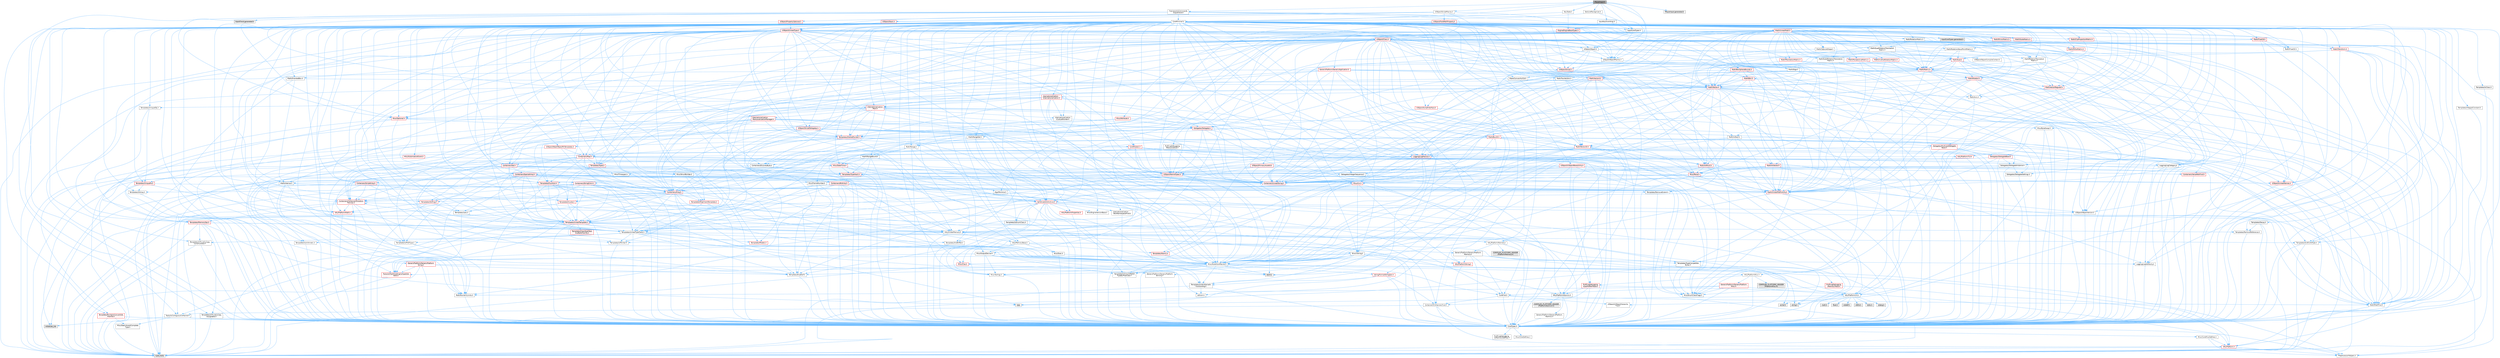 digraph "PlayerInput.h"
{
 // INTERACTIVE_SVG=YES
 // LATEX_PDF_SIZE
  bgcolor="transparent";
  edge [fontname=Helvetica,fontsize=10,labelfontname=Helvetica,labelfontsize=10];
  node [fontname=Helvetica,fontsize=10,shape=box,height=0.2,width=0.4];
  Node1 [id="Node000001",label="PlayerInput.h",height=0.2,width=0.4,color="gray40", fillcolor="grey60", style="filled", fontcolor="black",tooltip=" "];
  Node1 -> Node2 [id="edge1_Node000001_Node000002",color="steelblue1",style="solid",tooltip=" "];
  Node2 [id="Node000002",label="CoreMinimal.h",height=0.2,width=0.4,color="grey40", fillcolor="white", style="filled",URL="$d7/d67/CoreMinimal_8h.html",tooltip=" "];
  Node2 -> Node3 [id="edge2_Node000002_Node000003",color="steelblue1",style="solid",tooltip=" "];
  Node3 [id="Node000003",label="CoreTypes.h",height=0.2,width=0.4,color="grey40", fillcolor="white", style="filled",URL="$dc/dec/CoreTypes_8h.html",tooltip=" "];
  Node3 -> Node4 [id="edge3_Node000003_Node000004",color="steelblue1",style="solid",tooltip=" "];
  Node4 [id="Node000004",label="HAL/Platform.h",height=0.2,width=0.4,color="red", fillcolor="#FFF0F0", style="filled",URL="$d9/dd0/Platform_8h.html",tooltip=" "];
  Node4 -> Node7 [id="edge4_Node000004_Node000007",color="steelblue1",style="solid",tooltip=" "];
  Node7 [id="Node000007",label="type_traits",height=0.2,width=0.4,color="grey60", fillcolor="#E0E0E0", style="filled",tooltip=" "];
  Node4 -> Node8 [id="edge5_Node000004_Node000008",color="steelblue1",style="solid",tooltip=" "];
  Node8 [id="Node000008",label="PreprocessorHelpers.h",height=0.2,width=0.4,color="grey40", fillcolor="white", style="filled",URL="$db/ddb/PreprocessorHelpers_8h.html",tooltip=" "];
  Node3 -> Node14 [id="edge6_Node000003_Node000014",color="steelblue1",style="solid",tooltip=" "];
  Node14 [id="Node000014",label="ProfilingDebugging\l/UMemoryDefines.h",height=0.2,width=0.4,color="grey40", fillcolor="white", style="filled",URL="$d2/da2/UMemoryDefines_8h.html",tooltip=" "];
  Node3 -> Node15 [id="edge7_Node000003_Node000015",color="steelblue1",style="solid",tooltip=" "];
  Node15 [id="Node000015",label="Misc/CoreMiscDefines.h",height=0.2,width=0.4,color="grey40", fillcolor="white", style="filled",URL="$da/d38/CoreMiscDefines_8h.html",tooltip=" "];
  Node15 -> Node4 [id="edge8_Node000015_Node000004",color="steelblue1",style="solid",tooltip=" "];
  Node15 -> Node8 [id="edge9_Node000015_Node000008",color="steelblue1",style="solid",tooltip=" "];
  Node3 -> Node16 [id="edge10_Node000003_Node000016",color="steelblue1",style="solid",tooltip=" "];
  Node16 [id="Node000016",label="Misc/CoreDefines.h",height=0.2,width=0.4,color="grey40", fillcolor="white", style="filled",URL="$d3/dd2/CoreDefines_8h.html",tooltip=" "];
  Node2 -> Node17 [id="edge11_Node000002_Node000017",color="steelblue1",style="solid",tooltip=" "];
  Node17 [id="Node000017",label="CoreFwd.h",height=0.2,width=0.4,color="grey40", fillcolor="white", style="filled",URL="$d1/d1e/CoreFwd_8h.html",tooltip=" "];
  Node17 -> Node3 [id="edge12_Node000017_Node000003",color="steelblue1",style="solid",tooltip=" "];
  Node17 -> Node18 [id="edge13_Node000017_Node000018",color="steelblue1",style="solid",tooltip=" "];
  Node18 [id="Node000018",label="Containers/ContainersFwd.h",height=0.2,width=0.4,color="grey40", fillcolor="white", style="filled",URL="$d4/d0a/ContainersFwd_8h.html",tooltip=" "];
  Node18 -> Node4 [id="edge14_Node000018_Node000004",color="steelblue1",style="solid",tooltip=" "];
  Node18 -> Node3 [id="edge15_Node000018_Node000003",color="steelblue1",style="solid",tooltip=" "];
  Node18 -> Node19 [id="edge16_Node000018_Node000019",color="steelblue1",style="solid",tooltip=" "];
  Node19 [id="Node000019",label="Traits/IsContiguousContainer.h",height=0.2,width=0.4,color="grey40", fillcolor="white", style="filled",URL="$d5/d3c/IsContiguousContainer_8h.html",tooltip=" "];
  Node19 -> Node3 [id="edge17_Node000019_Node000003",color="steelblue1",style="solid",tooltip=" "];
  Node19 -> Node20 [id="edge18_Node000019_Node000020",color="steelblue1",style="solid",tooltip=" "];
  Node20 [id="Node000020",label="Misc/StaticAssertComplete\lType.h",height=0.2,width=0.4,color="grey40", fillcolor="white", style="filled",URL="$d5/d4e/StaticAssertCompleteType_8h.html",tooltip=" "];
  Node19 -> Node21 [id="edge19_Node000019_Node000021",color="steelblue1",style="solid",tooltip=" "];
  Node21 [id="Node000021",label="initializer_list",height=0.2,width=0.4,color="grey60", fillcolor="#E0E0E0", style="filled",tooltip=" "];
  Node17 -> Node22 [id="edge20_Node000017_Node000022",color="steelblue1",style="solid",tooltip=" "];
  Node22 [id="Node000022",label="Math/MathFwd.h",height=0.2,width=0.4,color="grey40", fillcolor="white", style="filled",URL="$d2/d10/MathFwd_8h.html",tooltip=" "];
  Node22 -> Node4 [id="edge21_Node000022_Node000004",color="steelblue1",style="solid",tooltip=" "];
  Node17 -> Node23 [id="edge22_Node000017_Node000023",color="steelblue1",style="solid",tooltip=" "];
  Node23 [id="Node000023",label="UObject/UObjectHierarchy\lFwd.h",height=0.2,width=0.4,color="grey40", fillcolor="white", style="filled",URL="$d3/d13/UObjectHierarchyFwd_8h.html",tooltip=" "];
  Node2 -> Node23 [id="edge23_Node000002_Node000023",color="steelblue1",style="solid",tooltip=" "];
  Node2 -> Node18 [id="edge24_Node000002_Node000018",color="steelblue1",style="solid",tooltip=" "];
  Node2 -> Node24 [id="edge25_Node000002_Node000024",color="steelblue1",style="solid",tooltip=" "];
  Node24 [id="Node000024",label="Misc/VarArgs.h",height=0.2,width=0.4,color="grey40", fillcolor="white", style="filled",URL="$d5/d6f/VarArgs_8h.html",tooltip=" "];
  Node24 -> Node3 [id="edge26_Node000024_Node000003",color="steelblue1",style="solid",tooltip=" "];
  Node2 -> Node25 [id="edge27_Node000002_Node000025",color="steelblue1",style="solid",tooltip=" "];
  Node25 [id="Node000025",label="Logging/LogVerbosity.h",height=0.2,width=0.4,color="grey40", fillcolor="white", style="filled",URL="$d2/d8f/LogVerbosity_8h.html",tooltip=" "];
  Node25 -> Node3 [id="edge28_Node000025_Node000003",color="steelblue1",style="solid",tooltip=" "];
  Node2 -> Node26 [id="edge29_Node000002_Node000026",color="steelblue1",style="solid",tooltip=" "];
  Node26 [id="Node000026",label="Misc/OutputDevice.h",height=0.2,width=0.4,color="grey40", fillcolor="white", style="filled",URL="$d7/d32/OutputDevice_8h.html",tooltip=" "];
  Node26 -> Node17 [id="edge30_Node000026_Node000017",color="steelblue1",style="solid",tooltip=" "];
  Node26 -> Node3 [id="edge31_Node000026_Node000003",color="steelblue1",style="solid",tooltip=" "];
  Node26 -> Node25 [id="edge32_Node000026_Node000025",color="steelblue1",style="solid",tooltip=" "];
  Node26 -> Node24 [id="edge33_Node000026_Node000024",color="steelblue1",style="solid",tooltip=" "];
  Node26 -> Node27 [id="edge34_Node000026_Node000027",color="steelblue1",style="solid",tooltip=" "];
  Node27 [id="Node000027",label="Templates/IsArrayOrRefOf\lTypeByPredicate.h",height=0.2,width=0.4,color="grey40", fillcolor="white", style="filled",URL="$d6/da1/IsArrayOrRefOfTypeByPredicate_8h.html",tooltip=" "];
  Node27 -> Node3 [id="edge35_Node000027_Node000003",color="steelblue1",style="solid",tooltip=" "];
  Node26 -> Node28 [id="edge36_Node000026_Node000028",color="steelblue1",style="solid",tooltip=" "];
  Node28 [id="Node000028",label="Templates/IsValidVariadic\lFunctionArg.h",height=0.2,width=0.4,color="grey40", fillcolor="white", style="filled",URL="$d0/dc8/IsValidVariadicFunctionArg_8h.html",tooltip=" "];
  Node28 -> Node3 [id="edge37_Node000028_Node000003",color="steelblue1",style="solid",tooltip=" "];
  Node28 -> Node29 [id="edge38_Node000028_Node000029",color="steelblue1",style="solid",tooltip=" "];
  Node29 [id="Node000029",label="IsEnum.h",height=0.2,width=0.4,color="grey40", fillcolor="white", style="filled",URL="$d4/de5/IsEnum_8h.html",tooltip=" "];
  Node28 -> Node7 [id="edge39_Node000028_Node000007",color="steelblue1",style="solid",tooltip=" "];
  Node26 -> Node30 [id="edge40_Node000026_Node000030",color="steelblue1",style="solid",tooltip=" "];
  Node30 [id="Node000030",label="Traits/IsCharEncodingCompatible\lWith.h",height=0.2,width=0.4,color="red", fillcolor="#FFF0F0", style="filled",URL="$df/dd1/IsCharEncodingCompatibleWith_8h.html",tooltip=" "];
  Node30 -> Node7 [id="edge41_Node000030_Node000007",color="steelblue1",style="solid",tooltip=" "];
  Node2 -> Node32 [id="edge42_Node000002_Node000032",color="steelblue1",style="solid",tooltip=" "];
  Node32 [id="Node000032",label="HAL/PlatformCrt.h",height=0.2,width=0.4,color="grey40", fillcolor="white", style="filled",URL="$d8/d75/PlatformCrt_8h.html",tooltip=" "];
  Node32 -> Node33 [id="edge43_Node000032_Node000033",color="steelblue1",style="solid",tooltip=" "];
  Node33 [id="Node000033",label="new",height=0.2,width=0.4,color="grey60", fillcolor="#E0E0E0", style="filled",tooltip=" "];
  Node32 -> Node34 [id="edge44_Node000032_Node000034",color="steelblue1",style="solid",tooltip=" "];
  Node34 [id="Node000034",label="wchar.h",height=0.2,width=0.4,color="grey60", fillcolor="#E0E0E0", style="filled",tooltip=" "];
  Node32 -> Node35 [id="edge45_Node000032_Node000035",color="steelblue1",style="solid",tooltip=" "];
  Node35 [id="Node000035",label="stddef.h",height=0.2,width=0.4,color="grey60", fillcolor="#E0E0E0", style="filled",tooltip=" "];
  Node32 -> Node36 [id="edge46_Node000032_Node000036",color="steelblue1",style="solid",tooltip=" "];
  Node36 [id="Node000036",label="stdlib.h",height=0.2,width=0.4,color="grey60", fillcolor="#E0E0E0", style="filled",tooltip=" "];
  Node32 -> Node37 [id="edge47_Node000032_Node000037",color="steelblue1",style="solid",tooltip=" "];
  Node37 [id="Node000037",label="stdio.h",height=0.2,width=0.4,color="grey60", fillcolor="#E0E0E0", style="filled",tooltip=" "];
  Node32 -> Node38 [id="edge48_Node000032_Node000038",color="steelblue1",style="solid",tooltip=" "];
  Node38 [id="Node000038",label="stdarg.h",height=0.2,width=0.4,color="grey60", fillcolor="#E0E0E0", style="filled",tooltip=" "];
  Node32 -> Node39 [id="edge49_Node000032_Node000039",color="steelblue1",style="solid",tooltip=" "];
  Node39 [id="Node000039",label="math.h",height=0.2,width=0.4,color="grey60", fillcolor="#E0E0E0", style="filled",tooltip=" "];
  Node32 -> Node40 [id="edge50_Node000032_Node000040",color="steelblue1",style="solid",tooltip=" "];
  Node40 [id="Node000040",label="float.h",height=0.2,width=0.4,color="grey60", fillcolor="#E0E0E0", style="filled",tooltip=" "];
  Node32 -> Node41 [id="edge51_Node000032_Node000041",color="steelblue1",style="solid",tooltip=" "];
  Node41 [id="Node000041",label="string.h",height=0.2,width=0.4,color="grey60", fillcolor="#E0E0E0", style="filled",tooltip=" "];
  Node2 -> Node42 [id="edge52_Node000002_Node000042",color="steelblue1",style="solid",tooltip=" "];
  Node42 [id="Node000042",label="HAL/PlatformMisc.h",height=0.2,width=0.4,color="grey40", fillcolor="white", style="filled",URL="$d0/df5/PlatformMisc_8h.html",tooltip=" "];
  Node42 -> Node3 [id="edge53_Node000042_Node000003",color="steelblue1",style="solid",tooltip=" "];
  Node42 -> Node43 [id="edge54_Node000042_Node000043",color="steelblue1",style="solid",tooltip=" "];
  Node43 [id="Node000043",label="GenericPlatform/GenericPlatform\lMisc.h",height=0.2,width=0.4,color="red", fillcolor="#FFF0F0", style="filled",URL="$db/d9a/GenericPlatformMisc_8h.html",tooltip=" "];
  Node43 -> Node17 [id="edge55_Node000043_Node000017",color="steelblue1",style="solid",tooltip=" "];
  Node43 -> Node3 [id="edge56_Node000043_Node000003",color="steelblue1",style="solid",tooltip=" "];
  Node43 -> Node32 [id="edge57_Node000043_Node000032",color="steelblue1",style="solid",tooltip=" "];
  Node43 -> Node47 [id="edge58_Node000043_Node000047",color="steelblue1",style="solid",tooltip=" "];
  Node47 [id="Node000047",label="Math/NumericLimits.h",height=0.2,width=0.4,color="grey40", fillcolor="white", style="filled",URL="$df/d1b/NumericLimits_8h.html",tooltip=" "];
  Node47 -> Node3 [id="edge59_Node000047_Node000003",color="steelblue1",style="solid",tooltip=" "];
  Node43 -> Node49 [id="edge60_Node000043_Node000049",color="steelblue1",style="solid",tooltip=" "];
  Node49 [id="Node000049",label="Misc/EnumClassFlags.h",height=0.2,width=0.4,color="grey40", fillcolor="white", style="filled",URL="$d8/de7/EnumClassFlags_8h.html",tooltip=" "];
  Node42 -> Node52 [id="edge61_Node000042_Node000052",color="steelblue1",style="solid",tooltip=" "];
  Node52 [id="Node000052",label="COMPILED_PLATFORM_HEADER\l(PlatformMisc.h)",height=0.2,width=0.4,color="grey60", fillcolor="#E0E0E0", style="filled",tooltip=" "];
  Node42 -> Node53 [id="edge62_Node000042_Node000053",color="steelblue1",style="solid",tooltip=" "];
  Node53 [id="Node000053",label="ProfilingDebugging\l/CpuProfilerTrace.h",height=0.2,width=0.4,color="red", fillcolor="#FFF0F0", style="filled",URL="$da/dcb/CpuProfilerTrace_8h.html",tooltip=" "];
  Node53 -> Node3 [id="edge63_Node000053_Node000003",color="steelblue1",style="solid",tooltip=" "];
  Node53 -> Node18 [id="edge64_Node000053_Node000018",color="steelblue1",style="solid",tooltip=" "];
  Node53 -> Node54 [id="edge65_Node000053_Node000054",color="steelblue1",style="solid",tooltip=" "];
  Node54 [id="Node000054",label="HAL/PlatformAtomics.h",height=0.2,width=0.4,color="grey40", fillcolor="white", style="filled",URL="$d3/d36/PlatformAtomics_8h.html",tooltip=" "];
  Node54 -> Node3 [id="edge66_Node000054_Node000003",color="steelblue1",style="solid",tooltip=" "];
  Node54 -> Node55 [id="edge67_Node000054_Node000055",color="steelblue1",style="solid",tooltip=" "];
  Node55 [id="Node000055",label="GenericPlatform/GenericPlatform\lAtomics.h",height=0.2,width=0.4,color="grey40", fillcolor="white", style="filled",URL="$da/d72/GenericPlatformAtomics_8h.html",tooltip=" "];
  Node55 -> Node3 [id="edge68_Node000055_Node000003",color="steelblue1",style="solid",tooltip=" "];
  Node54 -> Node56 [id="edge69_Node000054_Node000056",color="steelblue1",style="solid",tooltip=" "];
  Node56 [id="Node000056",label="COMPILED_PLATFORM_HEADER\l(PlatformAtomics.h)",height=0.2,width=0.4,color="grey60", fillcolor="#E0E0E0", style="filled",tooltip=" "];
  Node53 -> Node8 [id="edge70_Node000053_Node000008",color="steelblue1",style="solid",tooltip=" "];
  Node2 -> Node61 [id="edge71_Node000002_Node000061",color="steelblue1",style="solid",tooltip=" "];
  Node61 [id="Node000061",label="Misc/AssertionMacros.h",height=0.2,width=0.4,color="grey40", fillcolor="white", style="filled",URL="$d0/dfa/AssertionMacros_8h.html",tooltip=" "];
  Node61 -> Node3 [id="edge72_Node000061_Node000003",color="steelblue1",style="solid",tooltip=" "];
  Node61 -> Node4 [id="edge73_Node000061_Node000004",color="steelblue1",style="solid",tooltip=" "];
  Node61 -> Node42 [id="edge74_Node000061_Node000042",color="steelblue1",style="solid",tooltip=" "];
  Node61 -> Node8 [id="edge75_Node000061_Node000008",color="steelblue1",style="solid",tooltip=" "];
  Node61 -> Node62 [id="edge76_Node000061_Node000062",color="steelblue1",style="solid",tooltip=" "];
  Node62 [id="Node000062",label="Templates/EnableIf.h",height=0.2,width=0.4,color="grey40", fillcolor="white", style="filled",URL="$d7/d60/EnableIf_8h.html",tooltip=" "];
  Node62 -> Node3 [id="edge77_Node000062_Node000003",color="steelblue1",style="solid",tooltip=" "];
  Node61 -> Node27 [id="edge78_Node000061_Node000027",color="steelblue1",style="solid",tooltip=" "];
  Node61 -> Node28 [id="edge79_Node000061_Node000028",color="steelblue1",style="solid",tooltip=" "];
  Node61 -> Node30 [id="edge80_Node000061_Node000030",color="steelblue1",style="solid",tooltip=" "];
  Node61 -> Node24 [id="edge81_Node000061_Node000024",color="steelblue1",style="solid",tooltip=" "];
  Node61 -> Node63 [id="edge82_Node000061_Node000063",color="steelblue1",style="solid",tooltip=" "];
  Node63 [id="Node000063",label="String/FormatStringSan.h",height=0.2,width=0.4,color="red", fillcolor="#FFF0F0", style="filled",URL="$d3/d8b/FormatStringSan_8h.html",tooltip=" "];
  Node63 -> Node7 [id="edge83_Node000063_Node000007",color="steelblue1",style="solid",tooltip=" "];
  Node63 -> Node3 [id="edge84_Node000063_Node000003",color="steelblue1",style="solid",tooltip=" "];
  Node63 -> Node28 [id="edge85_Node000063_Node000028",color="steelblue1",style="solid",tooltip=" "];
  Node63 -> Node18 [id="edge86_Node000063_Node000018",color="steelblue1",style="solid",tooltip=" "];
  Node61 -> Node69 [id="edge87_Node000061_Node000069",color="steelblue1",style="solid",tooltip=" "];
  Node69 [id="Node000069",label="atomic",height=0.2,width=0.4,color="grey60", fillcolor="#E0E0E0", style="filled",tooltip=" "];
  Node2 -> Node70 [id="edge88_Node000002_Node000070",color="steelblue1",style="solid",tooltip=" "];
  Node70 [id="Node000070",label="Templates/IsPointer.h",height=0.2,width=0.4,color="grey40", fillcolor="white", style="filled",URL="$d7/d05/IsPointer_8h.html",tooltip=" "];
  Node70 -> Node3 [id="edge89_Node000070_Node000003",color="steelblue1",style="solid",tooltip=" "];
  Node2 -> Node71 [id="edge90_Node000002_Node000071",color="steelblue1",style="solid",tooltip=" "];
  Node71 [id="Node000071",label="HAL/PlatformMemory.h",height=0.2,width=0.4,color="grey40", fillcolor="white", style="filled",URL="$de/d68/PlatformMemory_8h.html",tooltip=" "];
  Node71 -> Node3 [id="edge91_Node000071_Node000003",color="steelblue1",style="solid",tooltip=" "];
  Node71 -> Node72 [id="edge92_Node000071_Node000072",color="steelblue1",style="solid",tooltip=" "];
  Node72 [id="Node000072",label="GenericPlatform/GenericPlatform\lMemory.h",height=0.2,width=0.4,color="grey40", fillcolor="white", style="filled",URL="$dd/d22/GenericPlatformMemory_8h.html",tooltip=" "];
  Node72 -> Node17 [id="edge93_Node000072_Node000017",color="steelblue1",style="solid",tooltip=" "];
  Node72 -> Node3 [id="edge94_Node000072_Node000003",color="steelblue1",style="solid",tooltip=" "];
  Node72 -> Node73 [id="edge95_Node000072_Node000073",color="steelblue1",style="solid",tooltip=" "];
  Node73 [id="Node000073",label="HAL/PlatformString.h",height=0.2,width=0.4,color="red", fillcolor="#FFF0F0", style="filled",URL="$db/db5/PlatformString_8h.html",tooltip=" "];
  Node73 -> Node3 [id="edge96_Node000073_Node000003",color="steelblue1",style="solid",tooltip=" "];
  Node72 -> Node41 [id="edge97_Node000072_Node000041",color="steelblue1",style="solid",tooltip=" "];
  Node72 -> Node34 [id="edge98_Node000072_Node000034",color="steelblue1",style="solid",tooltip=" "];
  Node71 -> Node75 [id="edge99_Node000071_Node000075",color="steelblue1",style="solid",tooltip=" "];
  Node75 [id="Node000075",label="COMPILED_PLATFORM_HEADER\l(PlatformMemory.h)",height=0.2,width=0.4,color="grey60", fillcolor="#E0E0E0", style="filled",tooltip=" "];
  Node2 -> Node54 [id="edge100_Node000002_Node000054",color="steelblue1",style="solid",tooltip=" "];
  Node2 -> Node76 [id="edge101_Node000002_Node000076",color="steelblue1",style="solid",tooltip=" "];
  Node76 [id="Node000076",label="Misc/Exec.h",height=0.2,width=0.4,color="grey40", fillcolor="white", style="filled",URL="$de/ddb/Exec_8h.html",tooltip=" "];
  Node76 -> Node3 [id="edge102_Node000076_Node000003",color="steelblue1",style="solid",tooltip=" "];
  Node76 -> Node61 [id="edge103_Node000076_Node000061",color="steelblue1",style="solid",tooltip=" "];
  Node2 -> Node77 [id="edge104_Node000002_Node000077",color="steelblue1",style="solid",tooltip=" "];
  Node77 [id="Node000077",label="HAL/MemoryBase.h",height=0.2,width=0.4,color="grey40", fillcolor="white", style="filled",URL="$d6/d9f/MemoryBase_8h.html",tooltip=" "];
  Node77 -> Node3 [id="edge105_Node000077_Node000003",color="steelblue1",style="solid",tooltip=" "];
  Node77 -> Node54 [id="edge106_Node000077_Node000054",color="steelblue1",style="solid",tooltip=" "];
  Node77 -> Node32 [id="edge107_Node000077_Node000032",color="steelblue1",style="solid",tooltip=" "];
  Node77 -> Node76 [id="edge108_Node000077_Node000076",color="steelblue1",style="solid",tooltip=" "];
  Node77 -> Node26 [id="edge109_Node000077_Node000026",color="steelblue1",style="solid",tooltip=" "];
  Node77 -> Node78 [id="edge110_Node000077_Node000078",color="steelblue1",style="solid",tooltip=" "];
  Node78 [id="Node000078",label="Templates/Atomic.h",height=0.2,width=0.4,color="red", fillcolor="#FFF0F0", style="filled",URL="$d3/d91/Atomic_8h.html",tooltip=" "];
  Node78 -> Node69 [id="edge111_Node000078_Node000069",color="steelblue1",style="solid",tooltip=" "];
  Node2 -> Node87 [id="edge112_Node000002_Node000087",color="steelblue1",style="solid",tooltip=" "];
  Node87 [id="Node000087",label="HAL/UnrealMemory.h",height=0.2,width=0.4,color="grey40", fillcolor="white", style="filled",URL="$d9/d96/UnrealMemory_8h.html",tooltip=" "];
  Node87 -> Node3 [id="edge113_Node000087_Node000003",color="steelblue1",style="solid",tooltip=" "];
  Node87 -> Node72 [id="edge114_Node000087_Node000072",color="steelblue1",style="solid",tooltip=" "];
  Node87 -> Node77 [id="edge115_Node000087_Node000077",color="steelblue1",style="solid",tooltip=" "];
  Node87 -> Node71 [id="edge116_Node000087_Node000071",color="steelblue1",style="solid",tooltip=" "];
  Node87 -> Node88 [id="edge117_Node000087_Node000088",color="steelblue1",style="solid",tooltip=" "];
  Node88 [id="Node000088",label="ProfilingDebugging\l/MemoryTrace.h",height=0.2,width=0.4,color="red", fillcolor="#FFF0F0", style="filled",URL="$da/dd7/MemoryTrace_8h.html",tooltip=" "];
  Node88 -> Node4 [id="edge118_Node000088_Node000004",color="steelblue1",style="solid",tooltip=" "];
  Node88 -> Node49 [id="edge119_Node000088_Node000049",color="steelblue1",style="solid",tooltip=" "];
  Node87 -> Node70 [id="edge120_Node000087_Node000070",color="steelblue1",style="solid",tooltip=" "];
  Node2 -> Node89 [id="edge121_Node000002_Node000089",color="steelblue1",style="solid",tooltip=" "];
  Node89 [id="Node000089",label="Templates/IsArithmetic.h",height=0.2,width=0.4,color="grey40", fillcolor="white", style="filled",URL="$d2/d5d/IsArithmetic_8h.html",tooltip=" "];
  Node89 -> Node3 [id="edge122_Node000089_Node000003",color="steelblue1",style="solid",tooltip=" "];
  Node2 -> Node83 [id="edge123_Node000002_Node000083",color="steelblue1",style="solid",tooltip=" "];
  Node83 [id="Node000083",label="Templates/AndOrNot.h",height=0.2,width=0.4,color="grey40", fillcolor="white", style="filled",URL="$db/d0a/AndOrNot_8h.html",tooltip=" "];
  Node83 -> Node3 [id="edge124_Node000083_Node000003",color="steelblue1",style="solid",tooltip=" "];
  Node2 -> Node90 [id="edge125_Node000002_Node000090",color="steelblue1",style="solid",tooltip=" "];
  Node90 [id="Node000090",label="Templates/IsPODType.h",height=0.2,width=0.4,color="grey40", fillcolor="white", style="filled",URL="$d7/db1/IsPODType_8h.html",tooltip=" "];
  Node90 -> Node3 [id="edge126_Node000090_Node000003",color="steelblue1",style="solid",tooltip=" "];
  Node2 -> Node91 [id="edge127_Node000002_Node000091",color="steelblue1",style="solid",tooltip=" "];
  Node91 [id="Node000091",label="Templates/IsUECoreType.h",height=0.2,width=0.4,color="grey40", fillcolor="white", style="filled",URL="$d1/db8/IsUECoreType_8h.html",tooltip=" "];
  Node91 -> Node3 [id="edge128_Node000091_Node000003",color="steelblue1",style="solid",tooltip=" "];
  Node91 -> Node7 [id="edge129_Node000091_Node000007",color="steelblue1",style="solid",tooltip=" "];
  Node2 -> Node84 [id="edge130_Node000002_Node000084",color="steelblue1",style="solid",tooltip=" "];
  Node84 [id="Node000084",label="Templates/IsTriviallyCopy\lConstructible.h",height=0.2,width=0.4,color="grey40", fillcolor="white", style="filled",URL="$d3/d78/IsTriviallyCopyConstructible_8h.html",tooltip=" "];
  Node84 -> Node3 [id="edge131_Node000084_Node000003",color="steelblue1",style="solid",tooltip=" "];
  Node84 -> Node7 [id="edge132_Node000084_Node000007",color="steelblue1",style="solid",tooltip=" "];
  Node2 -> Node92 [id="edge133_Node000002_Node000092",color="steelblue1",style="solid",tooltip=" "];
  Node92 [id="Node000092",label="Templates/UnrealTypeTraits.h",height=0.2,width=0.4,color="grey40", fillcolor="white", style="filled",URL="$d2/d2d/UnrealTypeTraits_8h.html",tooltip=" "];
  Node92 -> Node3 [id="edge134_Node000092_Node000003",color="steelblue1",style="solid",tooltip=" "];
  Node92 -> Node70 [id="edge135_Node000092_Node000070",color="steelblue1",style="solid",tooltip=" "];
  Node92 -> Node61 [id="edge136_Node000092_Node000061",color="steelblue1",style="solid",tooltip=" "];
  Node92 -> Node83 [id="edge137_Node000092_Node000083",color="steelblue1",style="solid",tooltip=" "];
  Node92 -> Node62 [id="edge138_Node000092_Node000062",color="steelblue1",style="solid",tooltip=" "];
  Node92 -> Node89 [id="edge139_Node000092_Node000089",color="steelblue1",style="solid",tooltip=" "];
  Node92 -> Node29 [id="edge140_Node000092_Node000029",color="steelblue1",style="solid",tooltip=" "];
  Node92 -> Node93 [id="edge141_Node000092_Node000093",color="steelblue1",style="solid",tooltip=" "];
  Node93 [id="Node000093",label="Templates/Models.h",height=0.2,width=0.4,color="red", fillcolor="#FFF0F0", style="filled",URL="$d3/d0c/Models_8h.html",tooltip=" "];
  Node92 -> Node90 [id="edge142_Node000092_Node000090",color="steelblue1",style="solid",tooltip=" "];
  Node92 -> Node91 [id="edge143_Node000092_Node000091",color="steelblue1",style="solid",tooltip=" "];
  Node92 -> Node84 [id="edge144_Node000092_Node000084",color="steelblue1",style="solid",tooltip=" "];
  Node2 -> Node62 [id="edge145_Node000002_Node000062",color="steelblue1",style="solid",tooltip=" "];
  Node2 -> Node94 [id="edge146_Node000002_Node000094",color="steelblue1",style="solid",tooltip=" "];
  Node94 [id="Node000094",label="Templates/RemoveReference.h",height=0.2,width=0.4,color="grey40", fillcolor="white", style="filled",URL="$da/dbe/RemoveReference_8h.html",tooltip=" "];
  Node94 -> Node3 [id="edge147_Node000094_Node000003",color="steelblue1",style="solid",tooltip=" "];
  Node2 -> Node95 [id="edge148_Node000002_Node000095",color="steelblue1",style="solid",tooltip=" "];
  Node95 [id="Node000095",label="Templates/IntegralConstant.h",height=0.2,width=0.4,color="grey40", fillcolor="white", style="filled",URL="$db/d1b/IntegralConstant_8h.html",tooltip=" "];
  Node95 -> Node3 [id="edge149_Node000095_Node000003",color="steelblue1",style="solid",tooltip=" "];
  Node2 -> Node96 [id="edge150_Node000002_Node000096",color="steelblue1",style="solid",tooltip=" "];
  Node96 [id="Node000096",label="Templates/IsClass.h",height=0.2,width=0.4,color="grey40", fillcolor="white", style="filled",URL="$db/dcb/IsClass_8h.html",tooltip=" "];
  Node96 -> Node3 [id="edge151_Node000096_Node000003",color="steelblue1",style="solid",tooltip=" "];
  Node2 -> Node97 [id="edge152_Node000002_Node000097",color="steelblue1",style="solid",tooltip=" "];
  Node97 [id="Node000097",label="Templates/TypeCompatible\lBytes.h",height=0.2,width=0.4,color="grey40", fillcolor="white", style="filled",URL="$df/d0a/TypeCompatibleBytes_8h.html",tooltip=" "];
  Node97 -> Node3 [id="edge153_Node000097_Node000003",color="steelblue1",style="solid",tooltip=" "];
  Node97 -> Node41 [id="edge154_Node000097_Node000041",color="steelblue1",style="solid",tooltip=" "];
  Node97 -> Node33 [id="edge155_Node000097_Node000033",color="steelblue1",style="solid",tooltip=" "];
  Node97 -> Node7 [id="edge156_Node000097_Node000007",color="steelblue1",style="solid",tooltip=" "];
  Node2 -> Node19 [id="edge157_Node000002_Node000019",color="steelblue1",style="solid",tooltip=" "];
  Node2 -> Node98 [id="edge158_Node000002_Node000098",color="steelblue1",style="solid",tooltip=" "];
  Node98 [id="Node000098",label="Templates/UnrealTemplate.h",height=0.2,width=0.4,color="red", fillcolor="#FFF0F0", style="filled",URL="$d4/d24/UnrealTemplate_8h.html",tooltip=" "];
  Node98 -> Node3 [id="edge159_Node000098_Node000003",color="steelblue1",style="solid",tooltip=" "];
  Node98 -> Node70 [id="edge160_Node000098_Node000070",color="steelblue1",style="solid",tooltip=" "];
  Node98 -> Node87 [id="edge161_Node000098_Node000087",color="steelblue1",style="solid",tooltip=" "];
  Node98 -> Node99 [id="edge162_Node000098_Node000099",color="steelblue1",style="solid",tooltip=" "];
  Node99 [id="Node000099",label="Templates/CopyQualifiers\lAndRefsFromTo.h",height=0.2,width=0.4,color="red", fillcolor="#FFF0F0", style="filled",URL="$d3/db3/CopyQualifiersAndRefsFromTo_8h.html",tooltip=" "];
  Node98 -> Node92 [id="edge163_Node000098_Node000092",color="steelblue1",style="solid",tooltip=" "];
  Node98 -> Node94 [id="edge164_Node000098_Node000094",color="steelblue1",style="solid",tooltip=" "];
  Node98 -> Node97 [id="edge165_Node000098_Node000097",color="steelblue1",style="solid",tooltip=" "];
  Node98 -> Node19 [id="edge166_Node000098_Node000019",color="steelblue1",style="solid",tooltip=" "];
  Node98 -> Node7 [id="edge167_Node000098_Node000007",color="steelblue1",style="solid",tooltip=" "];
  Node2 -> Node47 [id="edge168_Node000002_Node000047",color="steelblue1",style="solid",tooltip=" "];
  Node2 -> Node102 [id="edge169_Node000002_Node000102",color="steelblue1",style="solid",tooltip=" "];
  Node102 [id="Node000102",label="HAL/PlatformMath.h",height=0.2,width=0.4,color="red", fillcolor="#FFF0F0", style="filled",URL="$dc/d53/PlatformMath_8h.html",tooltip=" "];
  Node102 -> Node3 [id="edge170_Node000102_Node000003",color="steelblue1",style="solid",tooltip=" "];
  Node2 -> Node85 [id="edge171_Node000002_Node000085",color="steelblue1",style="solid",tooltip=" "];
  Node85 [id="Node000085",label="Templates/IsTriviallyCopy\lAssignable.h",height=0.2,width=0.4,color="grey40", fillcolor="white", style="filled",URL="$d2/df2/IsTriviallyCopyAssignable_8h.html",tooltip=" "];
  Node85 -> Node3 [id="edge172_Node000085_Node000003",color="steelblue1",style="solid",tooltip=" "];
  Node85 -> Node7 [id="edge173_Node000085_Node000007",color="steelblue1",style="solid",tooltip=" "];
  Node2 -> Node110 [id="edge174_Node000002_Node000110",color="steelblue1",style="solid",tooltip=" "];
  Node110 [id="Node000110",label="Templates/MemoryOps.h",height=0.2,width=0.4,color="red", fillcolor="#FFF0F0", style="filled",URL="$db/dea/MemoryOps_8h.html",tooltip=" "];
  Node110 -> Node3 [id="edge175_Node000110_Node000003",color="steelblue1",style="solid",tooltip=" "];
  Node110 -> Node87 [id="edge176_Node000110_Node000087",color="steelblue1",style="solid",tooltip=" "];
  Node110 -> Node85 [id="edge177_Node000110_Node000085",color="steelblue1",style="solid",tooltip=" "];
  Node110 -> Node84 [id="edge178_Node000110_Node000084",color="steelblue1",style="solid",tooltip=" "];
  Node110 -> Node92 [id="edge179_Node000110_Node000092",color="steelblue1",style="solid",tooltip=" "];
  Node110 -> Node33 [id="edge180_Node000110_Node000033",color="steelblue1",style="solid",tooltip=" "];
  Node110 -> Node7 [id="edge181_Node000110_Node000007",color="steelblue1",style="solid",tooltip=" "];
  Node2 -> Node111 [id="edge182_Node000002_Node000111",color="steelblue1",style="solid",tooltip=" "];
  Node111 [id="Node000111",label="Containers/ContainerAllocation\lPolicies.h",height=0.2,width=0.4,color="red", fillcolor="#FFF0F0", style="filled",URL="$d7/dff/ContainerAllocationPolicies_8h.html",tooltip=" "];
  Node111 -> Node3 [id="edge183_Node000111_Node000003",color="steelblue1",style="solid",tooltip=" "];
  Node111 -> Node111 [id="edge184_Node000111_Node000111",color="steelblue1",style="solid",tooltip=" "];
  Node111 -> Node102 [id="edge185_Node000111_Node000102",color="steelblue1",style="solid",tooltip=" "];
  Node111 -> Node87 [id="edge186_Node000111_Node000087",color="steelblue1",style="solid",tooltip=" "];
  Node111 -> Node47 [id="edge187_Node000111_Node000047",color="steelblue1",style="solid",tooltip=" "];
  Node111 -> Node61 [id="edge188_Node000111_Node000061",color="steelblue1",style="solid",tooltip=" "];
  Node111 -> Node110 [id="edge189_Node000111_Node000110",color="steelblue1",style="solid",tooltip=" "];
  Node111 -> Node97 [id="edge190_Node000111_Node000097",color="steelblue1",style="solid",tooltip=" "];
  Node111 -> Node7 [id="edge191_Node000111_Node000007",color="steelblue1",style="solid",tooltip=" "];
  Node2 -> Node114 [id="edge192_Node000002_Node000114",color="steelblue1",style="solid",tooltip=" "];
  Node114 [id="Node000114",label="Templates/IsEnumClass.h",height=0.2,width=0.4,color="grey40", fillcolor="white", style="filled",URL="$d7/d15/IsEnumClass_8h.html",tooltip=" "];
  Node114 -> Node3 [id="edge193_Node000114_Node000003",color="steelblue1",style="solid",tooltip=" "];
  Node114 -> Node83 [id="edge194_Node000114_Node000083",color="steelblue1",style="solid",tooltip=" "];
  Node2 -> Node115 [id="edge195_Node000002_Node000115",color="steelblue1",style="solid",tooltip=" "];
  Node115 [id="Node000115",label="HAL/PlatformProperties.h",height=0.2,width=0.4,color="red", fillcolor="#FFF0F0", style="filled",URL="$d9/db0/PlatformProperties_8h.html",tooltip=" "];
  Node115 -> Node3 [id="edge196_Node000115_Node000003",color="steelblue1",style="solid",tooltip=" "];
  Node2 -> Node118 [id="edge197_Node000002_Node000118",color="steelblue1",style="solid",tooltip=" "];
  Node118 [id="Node000118",label="Misc/EngineVersionBase.h",height=0.2,width=0.4,color="grey40", fillcolor="white", style="filled",URL="$d5/d2b/EngineVersionBase_8h.html",tooltip=" "];
  Node118 -> Node3 [id="edge198_Node000118_Node000003",color="steelblue1",style="solid",tooltip=" "];
  Node2 -> Node119 [id="edge199_Node000002_Node000119",color="steelblue1",style="solid",tooltip=" "];
  Node119 [id="Node000119",label="Internationalization\l/TextNamespaceFwd.h",height=0.2,width=0.4,color="grey40", fillcolor="white", style="filled",URL="$d8/d97/TextNamespaceFwd_8h.html",tooltip=" "];
  Node119 -> Node3 [id="edge200_Node000119_Node000003",color="steelblue1",style="solid",tooltip=" "];
  Node2 -> Node120 [id="edge201_Node000002_Node000120",color="steelblue1",style="solid",tooltip=" "];
  Node120 [id="Node000120",label="Serialization/Archive.h",height=0.2,width=0.4,color="red", fillcolor="#FFF0F0", style="filled",URL="$d7/d3b/Archive_8h.html",tooltip=" "];
  Node120 -> Node17 [id="edge202_Node000120_Node000017",color="steelblue1",style="solid",tooltip=" "];
  Node120 -> Node3 [id="edge203_Node000120_Node000003",color="steelblue1",style="solid",tooltip=" "];
  Node120 -> Node115 [id="edge204_Node000120_Node000115",color="steelblue1",style="solid",tooltip=" "];
  Node120 -> Node119 [id="edge205_Node000120_Node000119",color="steelblue1",style="solid",tooltip=" "];
  Node120 -> Node22 [id="edge206_Node000120_Node000022",color="steelblue1",style="solid",tooltip=" "];
  Node120 -> Node61 [id="edge207_Node000120_Node000061",color="steelblue1",style="solid",tooltip=" "];
  Node120 -> Node118 [id="edge208_Node000120_Node000118",color="steelblue1",style="solid",tooltip=" "];
  Node120 -> Node24 [id="edge209_Node000120_Node000024",color="steelblue1",style="solid",tooltip=" "];
  Node120 -> Node62 [id="edge210_Node000120_Node000062",color="steelblue1",style="solid",tooltip=" "];
  Node120 -> Node27 [id="edge211_Node000120_Node000027",color="steelblue1",style="solid",tooltip=" "];
  Node120 -> Node114 [id="edge212_Node000120_Node000114",color="steelblue1",style="solid",tooltip=" "];
  Node120 -> Node28 [id="edge213_Node000120_Node000028",color="steelblue1",style="solid",tooltip=" "];
  Node120 -> Node98 [id="edge214_Node000120_Node000098",color="steelblue1",style="solid",tooltip=" "];
  Node120 -> Node30 [id="edge215_Node000120_Node000030",color="steelblue1",style="solid",tooltip=" "];
  Node120 -> Node123 [id="edge216_Node000120_Node000123",color="steelblue1",style="solid",tooltip=" "];
  Node123 [id="Node000123",label="UObject/ObjectVersion.h",height=0.2,width=0.4,color="grey40", fillcolor="white", style="filled",URL="$da/d63/ObjectVersion_8h.html",tooltip=" "];
  Node123 -> Node3 [id="edge217_Node000123_Node000003",color="steelblue1",style="solid",tooltip=" "];
  Node2 -> Node124 [id="edge218_Node000002_Node000124",color="steelblue1",style="solid",tooltip=" "];
  Node124 [id="Node000124",label="Templates/Less.h",height=0.2,width=0.4,color="grey40", fillcolor="white", style="filled",URL="$de/dc8/Less_8h.html",tooltip=" "];
  Node124 -> Node3 [id="edge219_Node000124_Node000003",color="steelblue1",style="solid",tooltip=" "];
  Node124 -> Node98 [id="edge220_Node000124_Node000098",color="steelblue1",style="solid",tooltip=" "];
  Node2 -> Node125 [id="edge221_Node000002_Node000125",color="steelblue1",style="solid",tooltip=" "];
  Node125 [id="Node000125",label="Templates/Sorting.h",height=0.2,width=0.4,color="red", fillcolor="#FFF0F0", style="filled",URL="$d3/d9e/Sorting_8h.html",tooltip=" "];
  Node125 -> Node3 [id="edge222_Node000125_Node000003",color="steelblue1",style="solid",tooltip=" "];
  Node125 -> Node102 [id="edge223_Node000125_Node000102",color="steelblue1",style="solid",tooltip=" "];
  Node125 -> Node124 [id="edge224_Node000125_Node000124",color="steelblue1",style="solid",tooltip=" "];
  Node2 -> Node136 [id="edge225_Node000002_Node000136",color="steelblue1",style="solid",tooltip=" "];
  Node136 [id="Node000136",label="Misc/Char.h",height=0.2,width=0.4,color="red", fillcolor="#FFF0F0", style="filled",URL="$d0/d58/Char_8h.html",tooltip=" "];
  Node136 -> Node3 [id="edge226_Node000136_Node000003",color="steelblue1",style="solid",tooltip=" "];
  Node136 -> Node7 [id="edge227_Node000136_Node000007",color="steelblue1",style="solid",tooltip=" "];
  Node2 -> Node139 [id="edge228_Node000002_Node000139",color="steelblue1",style="solid",tooltip=" "];
  Node139 [id="Node000139",label="GenericPlatform/GenericPlatform\lStricmp.h",height=0.2,width=0.4,color="grey40", fillcolor="white", style="filled",URL="$d2/d86/GenericPlatformStricmp_8h.html",tooltip=" "];
  Node139 -> Node3 [id="edge229_Node000139_Node000003",color="steelblue1",style="solid",tooltip=" "];
  Node2 -> Node140 [id="edge230_Node000002_Node000140",color="steelblue1",style="solid",tooltip=" "];
  Node140 [id="Node000140",label="GenericPlatform/GenericPlatform\lString.h",height=0.2,width=0.4,color="red", fillcolor="#FFF0F0", style="filled",URL="$dd/d20/GenericPlatformString_8h.html",tooltip=" "];
  Node140 -> Node3 [id="edge231_Node000140_Node000003",color="steelblue1",style="solid",tooltip=" "];
  Node140 -> Node139 [id="edge232_Node000140_Node000139",color="steelblue1",style="solid",tooltip=" "];
  Node140 -> Node62 [id="edge233_Node000140_Node000062",color="steelblue1",style="solid",tooltip=" "];
  Node140 -> Node30 [id="edge234_Node000140_Node000030",color="steelblue1",style="solid",tooltip=" "];
  Node140 -> Node7 [id="edge235_Node000140_Node000007",color="steelblue1",style="solid",tooltip=" "];
  Node2 -> Node73 [id="edge236_Node000002_Node000073",color="steelblue1",style="solid",tooltip=" "];
  Node2 -> Node143 [id="edge237_Node000002_Node000143",color="steelblue1",style="solid",tooltip=" "];
  Node143 [id="Node000143",label="Misc/CString.h",height=0.2,width=0.4,color="grey40", fillcolor="white", style="filled",URL="$d2/d49/CString_8h.html",tooltip=" "];
  Node143 -> Node3 [id="edge238_Node000143_Node000003",color="steelblue1",style="solid",tooltip=" "];
  Node143 -> Node32 [id="edge239_Node000143_Node000032",color="steelblue1",style="solid",tooltip=" "];
  Node143 -> Node73 [id="edge240_Node000143_Node000073",color="steelblue1",style="solid",tooltip=" "];
  Node143 -> Node61 [id="edge241_Node000143_Node000061",color="steelblue1",style="solid",tooltip=" "];
  Node143 -> Node136 [id="edge242_Node000143_Node000136",color="steelblue1",style="solid",tooltip=" "];
  Node143 -> Node24 [id="edge243_Node000143_Node000024",color="steelblue1",style="solid",tooltip=" "];
  Node143 -> Node27 [id="edge244_Node000143_Node000027",color="steelblue1",style="solid",tooltip=" "];
  Node143 -> Node28 [id="edge245_Node000143_Node000028",color="steelblue1",style="solid",tooltip=" "];
  Node143 -> Node30 [id="edge246_Node000143_Node000030",color="steelblue1",style="solid",tooltip=" "];
  Node2 -> Node144 [id="edge247_Node000002_Node000144",color="steelblue1",style="solid",tooltip=" "];
  Node144 [id="Node000144",label="Misc/Crc.h",height=0.2,width=0.4,color="red", fillcolor="#FFF0F0", style="filled",URL="$d4/dd2/Crc_8h.html",tooltip=" "];
  Node144 -> Node3 [id="edge248_Node000144_Node000003",color="steelblue1",style="solid",tooltip=" "];
  Node144 -> Node73 [id="edge249_Node000144_Node000073",color="steelblue1",style="solid",tooltip=" "];
  Node144 -> Node61 [id="edge250_Node000144_Node000061",color="steelblue1",style="solid",tooltip=" "];
  Node144 -> Node143 [id="edge251_Node000144_Node000143",color="steelblue1",style="solid",tooltip=" "];
  Node144 -> Node136 [id="edge252_Node000144_Node000136",color="steelblue1",style="solid",tooltip=" "];
  Node144 -> Node92 [id="edge253_Node000144_Node000092",color="steelblue1",style="solid",tooltip=" "];
  Node2 -> Node135 [id="edge254_Node000002_Node000135",color="steelblue1",style="solid",tooltip=" "];
  Node135 [id="Node000135",label="Math/UnrealMathUtility.h",height=0.2,width=0.4,color="red", fillcolor="#FFF0F0", style="filled",URL="$db/db8/UnrealMathUtility_8h.html",tooltip=" "];
  Node135 -> Node3 [id="edge255_Node000135_Node000003",color="steelblue1",style="solid",tooltip=" "];
  Node135 -> Node61 [id="edge256_Node000135_Node000061",color="steelblue1",style="solid",tooltip=" "];
  Node135 -> Node102 [id="edge257_Node000135_Node000102",color="steelblue1",style="solid",tooltip=" "];
  Node135 -> Node22 [id="edge258_Node000135_Node000022",color="steelblue1",style="solid",tooltip=" "];
  Node2 -> Node145 [id="edge259_Node000002_Node000145",color="steelblue1",style="solid",tooltip=" "];
  Node145 [id="Node000145",label="Containers/UnrealString.h",height=0.2,width=0.4,color="red", fillcolor="#FFF0F0", style="filled",URL="$d5/dba/UnrealString_8h.html",tooltip=" "];
  Node2 -> Node149 [id="edge260_Node000002_Node000149",color="steelblue1",style="solid",tooltip=" "];
  Node149 [id="Node000149",label="Containers/Array.h",height=0.2,width=0.4,color="red", fillcolor="#FFF0F0", style="filled",URL="$df/dd0/Array_8h.html",tooltip=" "];
  Node149 -> Node3 [id="edge261_Node000149_Node000003",color="steelblue1",style="solid",tooltip=" "];
  Node149 -> Node61 [id="edge262_Node000149_Node000061",color="steelblue1",style="solid",tooltip=" "];
  Node149 -> Node87 [id="edge263_Node000149_Node000087",color="steelblue1",style="solid",tooltip=" "];
  Node149 -> Node92 [id="edge264_Node000149_Node000092",color="steelblue1",style="solid",tooltip=" "];
  Node149 -> Node98 [id="edge265_Node000149_Node000098",color="steelblue1",style="solid",tooltip=" "];
  Node149 -> Node111 [id="edge266_Node000149_Node000111",color="steelblue1",style="solid",tooltip=" "];
  Node149 -> Node120 [id="edge267_Node000149_Node000120",color="steelblue1",style="solid",tooltip=" "];
  Node149 -> Node128 [id="edge268_Node000149_Node000128",color="steelblue1",style="solid",tooltip=" "];
  Node128 [id="Node000128",label="Templates/Invoke.h",height=0.2,width=0.4,color="red", fillcolor="#FFF0F0", style="filled",URL="$d7/deb/Invoke_8h.html",tooltip=" "];
  Node128 -> Node3 [id="edge269_Node000128_Node000003",color="steelblue1",style="solid",tooltip=" "];
  Node128 -> Node98 [id="edge270_Node000128_Node000098",color="steelblue1",style="solid",tooltip=" "];
  Node128 -> Node7 [id="edge271_Node000128_Node000007",color="steelblue1",style="solid",tooltip=" "];
  Node149 -> Node124 [id="edge272_Node000149_Node000124",color="steelblue1",style="solid",tooltip=" "];
  Node149 -> Node125 [id="edge273_Node000149_Node000125",color="steelblue1",style="solid",tooltip=" "];
  Node149 -> Node172 [id="edge274_Node000149_Node000172",color="steelblue1",style="solid",tooltip=" "];
  Node172 [id="Node000172",label="Templates/AlignmentTemplates.h",height=0.2,width=0.4,color="red", fillcolor="#FFF0F0", style="filled",URL="$dd/d32/AlignmentTemplates_8h.html",tooltip=" "];
  Node172 -> Node3 [id="edge275_Node000172_Node000003",color="steelblue1",style="solid",tooltip=" "];
  Node172 -> Node70 [id="edge276_Node000172_Node000070",color="steelblue1",style="solid",tooltip=" "];
  Node149 -> Node7 [id="edge277_Node000149_Node000007",color="steelblue1",style="solid",tooltip=" "];
  Node2 -> Node173 [id="edge278_Node000002_Node000173",color="steelblue1",style="solid",tooltip=" "];
  Node173 [id="Node000173",label="Misc/FrameNumber.h",height=0.2,width=0.4,color="grey40", fillcolor="white", style="filled",URL="$dd/dbd/FrameNumber_8h.html",tooltip=" "];
  Node173 -> Node3 [id="edge279_Node000173_Node000003",color="steelblue1",style="solid",tooltip=" "];
  Node173 -> Node47 [id="edge280_Node000173_Node000047",color="steelblue1",style="solid",tooltip=" "];
  Node173 -> Node135 [id="edge281_Node000173_Node000135",color="steelblue1",style="solid",tooltip=" "];
  Node173 -> Node62 [id="edge282_Node000173_Node000062",color="steelblue1",style="solid",tooltip=" "];
  Node173 -> Node92 [id="edge283_Node000173_Node000092",color="steelblue1",style="solid",tooltip=" "];
  Node2 -> Node174 [id="edge284_Node000002_Node000174",color="steelblue1",style="solid",tooltip=" "];
  Node174 [id="Node000174",label="Misc/Timespan.h",height=0.2,width=0.4,color="grey40", fillcolor="white", style="filled",URL="$da/dd9/Timespan_8h.html",tooltip=" "];
  Node174 -> Node3 [id="edge285_Node000174_Node000003",color="steelblue1",style="solid",tooltip=" "];
  Node174 -> Node175 [id="edge286_Node000174_Node000175",color="steelblue1",style="solid",tooltip=" "];
  Node175 [id="Node000175",label="Math/Interval.h",height=0.2,width=0.4,color="grey40", fillcolor="white", style="filled",URL="$d1/d55/Interval_8h.html",tooltip=" "];
  Node175 -> Node3 [id="edge287_Node000175_Node000003",color="steelblue1",style="solid",tooltip=" "];
  Node175 -> Node89 [id="edge288_Node000175_Node000089",color="steelblue1",style="solid",tooltip=" "];
  Node175 -> Node92 [id="edge289_Node000175_Node000092",color="steelblue1",style="solid",tooltip=" "];
  Node175 -> Node47 [id="edge290_Node000175_Node000047",color="steelblue1",style="solid",tooltip=" "];
  Node175 -> Node135 [id="edge291_Node000175_Node000135",color="steelblue1",style="solid",tooltip=" "];
  Node174 -> Node135 [id="edge292_Node000174_Node000135",color="steelblue1",style="solid",tooltip=" "];
  Node174 -> Node61 [id="edge293_Node000174_Node000061",color="steelblue1",style="solid",tooltip=" "];
  Node2 -> Node176 [id="edge294_Node000002_Node000176",color="steelblue1",style="solid",tooltip=" "];
  Node176 [id="Node000176",label="Containers/StringConv.h",height=0.2,width=0.4,color="red", fillcolor="#FFF0F0", style="filled",URL="$d3/ddf/StringConv_8h.html",tooltip=" "];
  Node176 -> Node3 [id="edge295_Node000176_Node000003",color="steelblue1",style="solid",tooltip=" "];
  Node176 -> Node61 [id="edge296_Node000176_Node000061",color="steelblue1",style="solid",tooltip=" "];
  Node176 -> Node111 [id="edge297_Node000176_Node000111",color="steelblue1",style="solid",tooltip=" "];
  Node176 -> Node149 [id="edge298_Node000176_Node000149",color="steelblue1",style="solid",tooltip=" "];
  Node176 -> Node143 [id="edge299_Node000176_Node000143",color="steelblue1",style="solid",tooltip=" "];
  Node176 -> Node177 [id="edge300_Node000176_Node000177",color="steelblue1",style="solid",tooltip=" "];
  Node177 [id="Node000177",label="Templates/IsArray.h",height=0.2,width=0.4,color="grey40", fillcolor="white", style="filled",URL="$d8/d8d/IsArray_8h.html",tooltip=" "];
  Node177 -> Node3 [id="edge301_Node000177_Node000003",color="steelblue1",style="solid",tooltip=" "];
  Node176 -> Node98 [id="edge302_Node000176_Node000098",color="steelblue1",style="solid",tooltip=" "];
  Node176 -> Node92 [id="edge303_Node000176_Node000092",color="steelblue1",style="solid",tooltip=" "];
  Node176 -> Node30 [id="edge304_Node000176_Node000030",color="steelblue1",style="solid",tooltip=" "];
  Node176 -> Node19 [id="edge305_Node000176_Node000019",color="steelblue1",style="solid",tooltip=" "];
  Node176 -> Node7 [id="edge306_Node000176_Node000007",color="steelblue1",style="solid",tooltip=" "];
  Node2 -> Node178 [id="edge307_Node000002_Node000178",color="steelblue1",style="solid",tooltip=" "];
  Node178 [id="Node000178",label="UObject/UnrealNames.h",height=0.2,width=0.4,color="red", fillcolor="#FFF0F0", style="filled",URL="$d8/db1/UnrealNames_8h.html",tooltip=" "];
  Node178 -> Node3 [id="edge308_Node000178_Node000003",color="steelblue1",style="solid",tooltip=" "];
  Node2 -> Node180 [id="edge309_Node000002_Node000180",color="steelblue1",style="solid",tooltip=" "];
  Node180 [id="Node000180",label="UObject/NameTypes.h",height=0.2,width=0.4,color="red", fillcolor="#FFF0F0", style="filled",URL="$d6/d35/NameTypes_8h.html",tooltip=" "];
  Node180 -> Node3 [id="edge310_Node000180_Node000003",color="steelblue1",style="solid",tooltip=" "];
  Node180 -> Node61 [id="edge311_Node000180_Node000061",color="steelblue1",style="solid",tooltip=" "];
  Node180 -> Node87 [id="edge312_Node000180_Node000087",color="steelblue1",style="solid",tooltip=" "];
  Node180 -> Node92 [id="edge313_Node000180_Node000092",color="steelblue1",style="solid",tooltip=" "];
  Node180 -> Node98 [id="edge314_Node000180_Node000098",color="steelblue1",style="solid",tooltip=" "];
  Node180 -> Node145 [id="edge315_Node000180_Node000145",color="steelblue1",style="solid",tooltip=" "];
  Node180 -> Node176 [id="edge316_Node000180_Node000176",color="steelblue1",style="solid",tooltip=" "];
  Node180 -> Node178 [id="edge317_Node000180_Node000178",color="steelblue1",style="solid",tooltip=" "];
  Node180 -> Node78 [id="edge318_Node000180_Node000078",color="steelblue1",style="solid",tooltip=" "];
  Node2 -> Node188 [id="edge319_Node000002_Node000188",color="steelblue1",style="solid",tooltip=" "];
  Node188 [id="Node000188",label="Misc/Parse.h",height=0.2,width=0.4,color="red", fillcolor="#FFF0F0", style="filled",URL="$dc/d71/Parse_8h.html",tooltip=" "];
  Node188 -> Node145 [id="edge320_Node000188_Node000145",color="steelblue1",style="solid",tooltip=" "];
  Node188 -> Node3 [id="edge321_Node000188_Node000003",color="steelblue1",style="solid",tooltip=" "];
  Node188 -> Node32 [id="edge322_Node000188_Node000032",color="steelblue1",style="solid",tooltip=" "];
  Node188 -> Node49 [id="edge323_Node000188_Node000049",color="steelblue1",style="solid",tooltip=" "];
  Node188 -> Node189 [id="edge324_Node000188_Node000189",color="steelblue1",style="solid",tooltip=" "];
  Node189 [id="Node000189",label="Templates/Function.h",height=0.2,width=0.4,color="red", fillcolor="#FFF0F0", style="filled",URL="$df/df5/Function_8h.html",tooltip=" "];
  Node189 -> Node3 [id="edge325_Node000189_Node000003",color="steelblue1",style="solid",tooltip=" "];
  Node189 -> Node61 [id="edge326_Node000189_Node000061",color="steelblue1",style="solid",tooltip=" "];
  Node189 -> Node87 [id="edge327_Node000189_Node000087",color="steelblue1",style="solid",tooltip=" "];
  Node189 -> Node92 [id="edge328_Node000189_Node000092",color="steelblue1",style="solid",tooltip=" "];
  Node189 -> Node128 [id="edge329_Node000189_Node000128",color="steelblue1",style="solid",tooltip=" "];
  Node189 -> Node98 [id="edge330_Node000189_Node000098",color="steelblue1",style="solid",tooltip=" "];
  Node189 -> Node135 [id="edge331_Node000189_Node000135",color="steelblue1",style="solid",tooltip=" "];
  Node189 -> Node33 [id="edge332_Node000189_Node000033",color="steelblue1",style="solid",tooltip=" "];
  Node189 -> Node7 [id="edge333_Node000189_Node000007",color="steelblue1",style="solid",tooltip=" "];
  Node2 -> Node172 [id="edge334_Node000002_Node000172",color="steelblue1",style="solid",tooltip=" "];
  Node2 -> Node191 [id="edge335_Node000002_Node000191",color="steelblue1",style="solid",tooltip=" "];
  Node191 [id="Node000191",label="Misc/StructBuilder.h",height=0.2,width=0.4,color="grey40", fillcolor="white", style="filled",URL="$d9/db3/StructBuilder_8h.html",tooltip=" "];
  Node191 -> Node3 [id="edge336_Node000191_Node000003",color="steelblue1",style="solid",tooltip=" "];
  Node191 -> Node135 [id="edge337_Node000191_Node000135",color="steelblue1",style="solid",tooltip=" "];
  Node191 -> Node172 [id="edge338_Node000191_Node000172",color="steelblue1",style="solid",tooltip=" "];
  Node2 -> Node104 [id="edge339_Node000002_Node000104",color="steelblue1",style="solid",tooltip=" "];
  Node104 [id="Node000104",label="Templates/Decay.h",height=0.2,width=0.4,color="grey40", fillcolor="white", style="filled",URL="$dd/d0f/Decay_8h.html",tooltip=" "];
  Node104 -> Node3 [id="edge340_Node000104_Node000003",color="steelblue1",style="solid",tooltip=" "];
  Node104 -> Node94 [id="edge341_Node000104_Node000094",color="steelblue1",style="solid",tooltip=" "];
  Node104 -> Node7 [id="edge342_Node000104_Node000007",color="steelblue1",style="solid",tooltip=" "];
  Node2 -> Node192 [id="edge343_Node000002_Node000192",color="steelblue1",style="solid",tooltip=" "];
  Node192 [id="Node000192",label="Templates/PointerIsConvertible\lFromTo.h",height=0.2,width=0.4,color="red", fillcolor="#FFF0F0", style="filled",URL="$d6/d65/PointerIsConvertibleFromTo_8h.html",tooltip=" "];
  Node192 -> Node3 [id="edge344_Node000192_Node000003",color="steelblue1",style="solid",tooltip=" "];
  Node192 -> Node20 [id="edge345_Node000192_Node000020",color="steelblue1",style="solid",tooltip=" "];
  Node192 -> Node7 [id="edge346_Node000192_Node000007",color="steelblue1",style="solid",tooltip=" "];
  Node2 -> Node128 [id="edge347_Node000002_Node000128",color="steelblue1",style="solid",tooltip=" "];
  Node2 -> Node189 [id="edge348_Node000002_Node000189",color="steelblue1",style="solid",tooltip=" "];
  Node2 -> Node161 [id="edge349_Node000002_Node000161",color="steelblue1",style="solid",tooltip=" "];
  Node161 [id="Node000161",label="Templates/TypeHash.h",height=0.2,width=0.4,color="red", fillcolor="#FFF0F0", style="filled",URL="$d1/d62/TypeHash_8h.html",tooltip=" "];
  Node161 -> Node3 [id="edge350_Node000161_Node000003",color="steelblue1",style="solid",tooltip=" "];
  Node161 -> Node144 [id="edge351_Node000161_Node000144",color="steelblue1",style="solid",tooltip=" "];
  Node161 -> Node7 [id="edge352_Node000161_Node000007",color="steelblue1",style="solid",tooltip=" "];
  Node2 -> Node193 [id="edge353_Node000002_Node000193",color="steelblue1",style="solid",tooltip=" "];
  Node193 [id="Node000193",label="Containers/ScriptArray.h",height=0.2,width=0.4,color="red", fillcolor="#FFF0F0", style="filled",URL="$dc/daf/ScriptArray_8h.html",tooltip=" "];
  Node193 -> Node3 [id="edge354_Node000193_Node000003",color="steelblue1",style="solid",tooltip=" "];
  Node193 -> Node61 [id="edge355_Node000193_Node000061",color="steelblue1",style="solid",tooltip=" "];
  Node193 -> Node87 [id="edge356_Node000193_Node000087",color="steelblue1",style="solid",tooltip=" "];
  Node193 -> Node111 [id="edge357_Node000193_Node000111",color="steelblue1",style="solid",tooltip=" "];
  Node193 -> Node149 [id="edge358_Node000193_Node000149",color="steelblue1",style="solid",tooltip=" "];
  Node193 -> Node21 [id="edge359_Node000193_Node000021",color="steelblue1",style="solid",tooltip=" "];
  Node2 -> Node194 [id="edge360_Node000002_Node000194",color="steelblue1",style="solid",tooltip=" "];
  Node194 [id="Node000194",label="Containers/BitArray.h",height=0.2,width=0.4,color="red", fillcolor="#FFF0F0", style="filled",URL="$d1/de4/BitArray_8h.html",tooltip=" "];
  Node194 -> Node111 [id="edge361_Node000194_Node000111",color="steelblue1",style="solid",tooltip=" "];
  Node194 -> Node3 [id="edge362_Node000194_Node000003",color="steelblue1",style="solid",tooltip=" "];
  Node194 -> Node54 [id="edge363_Node000194_Node000054",color="steelblue1",style="solid",tooltip=" "];
  Node194 -> Node87 [id="edge364_Node000194_Node000087",color="steelblue1",style="solid",tooltip=" "];
  Node194 -> Node135 [id="edge365_Node000194_Node000135",color="steelblue1",style="solid",tooltip=" "];
  Node194 -> Node61 [id="edge366_Node000194_Node000061",color="steelblue1",style="solid",tooltip=" "];
  Node194 -> Node49 [id="edge367_Node000194_Node000049",color="steelblue1",style="solid",tooltip=" "];
  Node194 -> Node120 [id="edge368_Node000194_Node000120",color="steelblue1",style="solid",tooltip=" "];
  Node194 -> Node62 [id="edge369_Node000194_Node000062",color="steelblue1",style="solid",tooltip=" "];
  Node194 -> Node128 [id="edge370_Node000194_Node000128",color="steelblue1",style="solid",tooltip=" "];
  Node194 -> Node98 [id="edge371_Node000194_Node000098",color="steelblue1",style="solid",tooltip=" "];
  Node194 -> Node92 [id="edge372_Node000194_Node000092",color="steelblue1",style="solid",tooltip=" "];
  Node2 -> Node195 [id="edge373_Node000002_Node000195",color="steelblue1",style="solid",tooltip=" "];
  Node195 [id="Node000195",label="Containers/SparseArray.h",height=0.2,width=0.4,color="red", fillcolor="#FFF0F0", style="filled",URL="$d5/dbf/SparseArray_8h.html",tooltip=" "];
  Node195 -> Node3 [id="edge374_Node000195_Node000003",color="steelblue1",style="solid",tooltip=" "];
  Node195 -> Node61 [id="edge375_Node000195_Node000061",color="steelblue1",style="solid",tooltip=" "];
  Node195 -> Node87 [id="edge376_Node000195_Node000087",color="steelblue1",style="solid",tooltip=" "];
  Node195 -> Node92 [id="edge377_Node000195_Node000092",color="steelblue1",style="solid",tooltip=" "];
  Node195 -> Node98 [id="edge378_Node000195_Node000098",color="steelblue1",style="solid",tooltip=" "];
  Node195 -> Node111 [id="edge379_Node000195_Node000111",color="steelblue1",style="solid",tooltip=" "];
  Node195 -> Node124 [id="edge380_Node000195_Node000124",color="steelblue1",style="solid",tooltip=" "];
  Node195 -> Node149 [id="edge381_Node000195_Node000149",color="steelblue1",style="solid",tooltip=" "];
  Node195 -> Node135 [id="edge382_Node000195_Node000135",color="steelblue1",style="solid",tooltip=" "];
  Node195 -> Node193 [id="edge383_Node000195_Node000193",color="steelblue1",style="solid",tooltip=" "];
  Node195 -> Node194 [id="edge384_Node000195_Node000194",color="steelblue1",style="solid",tooltip=" "];
  Node195 -> Node145 [id="edge385_Node000195_Node000145",color="steelblue1",style="solid",tooltip=" "];
  Node2 -> Node211 [id="edge386_Node000002_Node000211",color="steelblue1",style="solid",tooltip=" "];
  Node211 [id="Node000211",label="Containers/Set.h",height=0.2,width=0.4,color="red", fillcolor="#FFF0F0", style="filled",URL="$d4/d45/Set_8h.html",tooltip=" "];
  Node211 -> Node111 [id="edge387_Node000211_Node000111",color="steelblue1",style="solid",tooltip=" "];
  Node211 -> Node195 [id="edge388_Node000211_Node000195",color="steelblue1",style="solid",tooltip=" "];
  Node211 -> Node18 [id="edge389_Node000211_Node000018",color="steelblue1",style="solid",tooltip=" "];
  Node211 -> Node135 [id="edge390_Node000211_Node000135",color="steelblue1",style="solid",tooltip=" "];
  Node211 -> Node61 [id="edge391_Node000211_Node000061",color="steelblue1",style="solid",tooltip=" "];
  Node211 -> Node191 [id="edge392_Node000211_Node000191",color="steelblue1",style="solid",tooltip=" "];
  Node211 -> Node189 [id="edge393_Node000211_Node000189",color="steelblue1",style="solid",tooltip=" "];
  Node211 -> Node125 [id="edge394_Node000211_Node000125",color="steelblue1",style="solid",tooltip=" "];
  Node211 -> Node161 [id="edge395_Node000211_Node000161",color="steelblue1",style="solid",tooltip=" "];
  Node211 -> Node98 [id="edge396_Node000211_Node000098",color="steelblue1",style="solid",tooltip=" "];
  Node211 -> Node21 [id="edge397_Node000211_Node000021",color="steelblue1",style="solid",tooltip=" "];
  Node211 -> Node7 [id="edge398_Node000211_Node000007",color="steelblue1",style="solid",tooltip=" "];
  Node2 -> Node214 [id="edge399_Node000002_Node000214",color="steelblue1",style="solid",tooltip=" "];
  Node214 [id="Node000214",label="Algo/Reverse.h",height=0.2,width=0.4,color="grey40", fillcolor="white", style="filled",URL="$d5/d93/Reverse_8h.html",tooltip=" "];
  Node214 -> Node3 [id="edge400_Node000214_Node000003",color="steelblue1",style="solid",tooltip=" "];
  Node214 -> Node98 [id="edge401_Node000214_Node000098",color="steelblue1",style="solid",tooltip=" "];
  Node2 -> Node215 [id="edge402_Node000002_Node000215",color="steelblue1",style="solid",tooltip=" "];
  Node215 [id="Node000215",label="Containers/Map.h",height=0.2,width=0.4,color="red", fillcolor="#FFF0F0", style="filled",URL="$df/d79/Map_8h.html",tooltip=" "];
  Node215 -> Node3 [id="edge403_Node000215_Node000003",color="steelblue1",style="solid",tooltip=" "];
  Node215 -> Node214 [id="edge404_Node000215_Node000214",color="steelblue1",style="solid",tooltip=" "];
  Node215 -> Node211 [id="edge405_Node000215_Node000211",color="steelblue1",style="solid",tooltip=" "];
  Node215 -> Node145 [id="edge406_Node000215_Node000145",color="steelblue1",style="solid",tooltip=" "];
  Node215 -> Node61 [id="edge407_Node000215_Node000061",color="steelblue1",style="solid",tooltip=" "];
  Node215 -> Node191 [id="edge408_Node000215_Node000191",color="steelblue1",style="solid",tooltip=" "];
  Node215 -> Node189 [id="edge409_Node000215_Node000189",color="steelblue1",style="solid",tooltip=" "];
  Node215 -> Node125 [id="edge410_Node000215_Node000125",color="steelblue1",style="solid",tooltip=" "];
  Node215 -> Node216 [id="edge411_Node000215_Node000216",color="steelblue1",style="solid",tooltip=" "];
  Node216 [id="Node000216",label="Templates/Tuple.h",height=0.2,width=0.4,color="red", fillcolor="#FFF0F0", style="filled",URL="$d2/d4f/Tuple_8h.html",tooltip=" "];
  Node216 -> Node3 [id="edge412_Node000216_Node000003",color="steelblue1",style="solid",tooltip=" "];
  Node216 -> Node98 [id="edge413_Node000216_Node000098",color="steelblue1",style="solid",tooltip=" "];
  Node216 -> Node217 [id="edge414_Node000216_Node000217",color="steelblue1",style="solid",tooltip=" "];
  Node217 [id="Node000217",label="Delegates/IntegerSequence.h",height=0.2,width=0.4,color="grey40", fillcolor="white", style="filled",URL="$d2/dcc/IntegerSequence_8h.html",tooltip=" "];
  Node217 -> Node3 [id="edge415_Node000217_Node000003",color="steelblue1",style="solid",tooltip=" "];
  Node216 -> Node128 [id="edge416_Node000216_Node000128",color="steelblue1",style="solid",tooltip=" "];
  Node216 -> Node161 [id="edge417_Node000216_Node000161",color="steelblue1",style="solid",tooltip=" "];
  Node216 -> Node7 [id="edge418_Node000216_Node000007",color="steelblue1",style="solid",tooltip=" "];
  Node215 -> Node98 [id="edge419_Node000215_Node000098",color="steelblue1",style="solid",tooltip=" "];
  Node215 -> Node92 [id="edge420_Node000215_Node000092",color="steelblue1",style="solid",tooltip=" "];
  Node215 -> Node7 [id="edge421_Node000215_Node000007",color="steelblue1",style="solid",tooltip=" "];
  Node2 -> Node219 [id="edge422_Node000002_Node000219",color="steelblue1",style="solid",tooltip=" "];
  Node219 [id="Node000219",label="Math/IntPoint.h",height=0.2,width=0.4,color="red", fillcolor="#FFF0F0", style="filled",URL="$d3/df7/IntPoint_8h.html",tooltip=" "];
  Node219 -> Node3 [id="edge423_Node000219_Node000003",color="steelblue1",style="solid",tooltip=" "];
  Node219 -> Node61 [id="edge424_Node000219_Node000061",color="steelblue1",style="solid",tooltip=" "];
  Node219 -> Node188 [id="edge425_Node000219_Node000188",color="steelblue1",style="solid",tooltip=" "];
  Node219 -> Node22 [id="edge426_Node000219_Node000022",color="steelblue1",style="solid",tooltip=" "];
  Node219 -> Node135 [id="edge427_Node000219_Node000135",color="steelblue1",style="solid",tooltip=" "];
  Node219 -> Node145 [id="edge428_Node000219_Node000145",color="steelblue1",style="solid",tooltip=" "];
  Node219 -> Node161 [id="edge429_Node000219_Node000161",color="steelblue1",style="solid",tooltip=" "];
  Node2 -> Node221 [id="edge430_Node000002_Node000221",color="steelblue1",style="solid",tooltip=" "];
  Node221 [id="Node000221",label="Math/IntVector.h",height=0.2,width=0.4,color="red", fillcolor="#FFF0F0", style="filled",URL="$d7/d44/IntVector_8h.html",tooltip=" "];
  Node221 -> Node3 [id="edge431_Node000221_Node000003",color="steelblue1",style="solid",tooltip=" "];
  Node221 -> Node144 [id="edge432_Node000221_Node000144",color="steelblue1",style="solid",tooltip=" "];
  Node221 -> Node188 [id="edge433_Node000221_Node000188",color="steelblue1",style="solid",tooltip=" "];
  Node221 -> Node22 [id="edge434_Node000221_Node000022",color="steelblue1",style="solid",tooltip=" "];
  Node221 -> Node135 [id="edge435_Node000221_Node000135",color="steelblue1",style="solid",tooltip=" "];
  Node221 -> Node145 [id="edge436_Node000221_Node000145",color="steelblue1",style="solid",tooltip=" "];
  Node2 -> Node222 [id="edge437_Node000002_Node000222",color="steelblue1",style="solid",tooltip=" "];
  Node222 [id="Node000222",label="Logging/LogCategory.h",height=0.2,width=0.4,color="grey40", fillcolor="white", style="filled",URL="$d9/d36/LogCategory_8h.html",tooltip=" "];
  Node222 -> Node3 [id="edge438_Node000222_Node000003",color="steelblue1",style="solid",tooltip=" "];
  Node222 -> Node25 [id="edge439_Node000222_Node000025",color="steelblue1",style="solid",tooltip=" "];
  Node222 -> Node180 [id="edge440_Node000222_Node000180",color="steelblue1",style="solid",tooltip=" "];
  Node2 -> Node223 [id="edge441_Node000002_Node000223",color="steelblue1",style="solid",tooltip=" "];
  Node223 [id="Node000223",label="Logging/LogMacros.h",height=0.2,width=0.4,color="red", fillcolor="#FFF0F0", style="filled",URL="$d0/d16/LogMacros_8h.html",tooltip=" "];
  Node223 -> Node145 [id="edge442_Node000223_Node000145",color="steelblue1",style="solid",tooltip=" "];
  Node223 -> Node3 [id="edge443_Node000223_Node000003",color="steelblue1",style="solid",tooltip=" "];
  Node223 -> Node8 [id="edge444_Node000223_Node000008",color="steelblue1",style="solid",tooltip=" "];
  Node223 -> Node222 [id="edge445_Node000223_Node000222",color="steelblue1",style="solid",tooltip=" "];
  Node223 -> Node25 [id="edge446_Node000223_Node000025",color="steelblue1",style="solid",tooltip=" "];
  Node223 -> Node61 [id="edge447_Node000223_Node000061",color="steelblue1",style="solid",tooltip=" "];
  Node223 -> Node24 [id="edge448_Node000223_Node000024",color="steelblue1",style="solid",tooltip=" "];
  Node223 -> Node63 [id="edge449_Node000223_Node000063",color="steelblue1",style="solid",tooltip=" "];
  Node223 -> Node62 [id="edge450_Node000223_Node000062",color="steelblue1",style="solid",tooltip=" "];
  Node223 -> Node27 [id="edge451_Node000223_Node000027",color="steelblue1",style="solid",tooltip=" "];
  Node223 -> Node28 [id="edge452_Node000223_Node000028",color="steelblue1",style="solid",tooltip=" "];
  Node223 -> Node30 [id="edge453_Node000223_Node000030",color="steelblue1",style="solid",tooltip=" "];
  Node223 -> Node7 [id="edge454_Node000223_Node000007",color="steelblue1",style="solid",tooltip=" "];
  Node2 -> Node226 [id="edge455_Node000002_Node000226",color="steelblue1",style="solid",tooltip=" "];
  Node226 [id="Node000226",label="Math/Vector2D.h",height=0.2,width=0.4,color="red", fillcolor="#FFF0F0", style="filled",URL="$d3/db0/Vector2D_8h.html",tooltip=" "];
  Node226 -> Node3 [id="edge456_Node000226_Node000003",color="steelblue1",style="solid",tooltip=" "];
  Node226 -> Node22 [id="edge457_Node000226_Node000022",color="steelblue1",style="solid",tooltip=" "];
  Node226 -> Node61 [id="edge458_Node000226_Node000061",color="steelblue1",style="solid",tooltip=" "];
  Node226 -> Node144 [id="edge459_Node000226_Node000144",color="steelblue1",style="solid",tooltip=" "];
  Node226 -> Node135 [id="edge460_Node000226_Node000135",color="steelblue1",style="solid",tooltip=" "];
  Node226 -> Node145 [id="edge461_Node000226_Node000145",color="steelblue1",style="solid",tooltip=" "];
  Node226 -> Node188 [id="edge462_Node000226_Node000188",color="steelblue1",style="solid",tooltip=" "];
  Node226 -> Node219 [id="edge463_Node000226_Node000219",color="steelblue1",style="solid",tooltip=" "];
  Node226 -> Node223 [id="edge464_Node000226_Node000223",color="steelblue1",style="solid",tooltip=" "];
  Node226 -> Node7 [id="edge465_Node000226_Node000007",color="steelblue1",style="solid",tooltip=" "];
  Node2 -> Node230 [id="edge466_Node000002_Node000230",color="steelblue1",style="solid",tooltip=" "];
  Node230 [id="Node000230",label="Math/IntRect.h",height=0.2,width=0.4,color="grey40", fillcolor="white", style="filled",URL="$d7/d53/IntRect_8h.html",tooltip=" "];
  Node230 -> Node3 [id="edge467_Node000230_Node000003",color="steelblue1",style="solid",tooltip=" "];
  Node230 -> Node22 [id="edge468_Node000230_Node000022",color="steelblue1",style="solid",tooltip=" "];
  Node230 -> Node135 [id="edge469_Node000230_Node000135",color="steelblue1",style="solid",tooltip=" "];
  Node230 -> Node145 [id="edge470_Node000230_Node000145",color="steelblue1",style="solid",tooltip=" "];
  Node230 -> Node219 [id="edge471_Node000230_Node000219",color="steelblue1",style="solid",tooltip=" "];
  Node230 -> Node226 [id="edge472_Node000230_Node000226",color="steelblue1",style="solid",tooltip=" "];
  Node2 -> Node231 [id="edge473_Node000002_Node000231",color="steelblue1",style="solid",tooltip=" "];
  Node231 [id="Node000231",label="Misc/ByteSwap.h",height=0.2,width=0.4,color="grey40", fillcolor="white", style="filled",URL="$dc/dd7/ByteSwap_8h.html",tooltip=" "];
  Node231 -> Node3 [id="edge474_Node000231_Node000003",color="steelblue1",style="solid",tooltip=" "];
  Node231 -> Node32 [id="edge475_Node000231_Node000032",color="steelblue1",style="solid",tooltip=" "];
  Node2 -> Node160 [id="edge476_Node000002_Node000160",color="steelblue1",style="solid",tooltip=" "];
  Node160 [id="Node000160",label="Containers/EnumAsByte.h",height=0.2,width=0.4,color="grey40", fillcolor="white", style="filled",URL="$d6/d9a/EnumAsByte_8h.html",tooltip=" "];
  Node160 -> Node3 [id="edge477_Node000160_Node000003",color="steelblue1",style="solid",tooltip=" "];
  Node160 -> Node90 [id="edge478_Node000160_Node000090",color="steelblue1",style="solid",tooltip=" "];
  Node160 -> Node161 [id="edge479_Node000160_Node000161",color="steelblue1",style="solid",tooltip=" "];
  Node2 -> Node232 [id="edge480_Node000002_Node000232",color="steelblue1",style="solid",tooltip=" "];
  Node232 [id="Node000232",label="HAL/PlatformTLS.h",height=0.2,width=0.4,color="red", fillcolor="#FFF0F0", style="filled",URL="$d0/def/PlatformTLS_8h.html",tooltip=" "];
  Node232 -> Node3 [id="edge481_Node000232_Node000003",color="steelblue1",style="solid",tooltip=" "];
  Node2 -> Node235 [id="edge482_Node000002_Node000235",color="steelblue1",style="solid",tooltip=" "];
  Node235 [id="Node000235",label="CoreGlobals.h",height=0.2,width=0.4,color="red", fillcolor="#FFF0F0", style="filled",URL="$d5/d8c/CoreGlobals_8h.html",tooltip=" "];
  Node235 -> Node145 [id="edge483_Node000235_Node000145",color="steelblue1",style="solid",tooltip=" "];
  Node235 -> Node3 [id="edge484_Node000235_Node000003",color="steelblue1",style="solid",tooltip=" "];
  Node235 -> Node232 [id="edge485_Node000235_Node000232",color="steelblue1",style="solid",tooltip=" "];
  Node235 -> Node223 [id="edge486_Node000235_Node000223",color="steelblue1",style="solid",tooltip=" "];
  Node235 -> Node49 [id="edge487_Node000235_Node000049",color="steelblue1",style="solid",tooltip=" "];
  Node235 -> Node26 [id="edge488_Node000235_Node000026",color="steelblue1",style="solid",tooltip=" "];
  Node235 -> Node53 [id="edge489_Node000235_Node000053",color="steelblue1",style="solid",tooltip=" "];
  Node235 -> Node78 [id="edge490_Node000235_Node000078",color="steelblue1",style="solid",tooltip=" "];
  Node235 -> Node180 [id="edge491_Node000235_Node000180",color="steelblue1",style="solid",tooltip=" "];
  Node235 -> Node69 [id="edge492_Node000235_Node000069",color="steelblue1",style="solid",tooltip=" "];
  Node2 -> Node236 [id="edge493_Node000002_Node000236",color="steelblue1",style="solid",tooltip=" "];
  Node236 [id="Node000236",label="Templates/SharedPointer.h",height=0.2,width=0.4,color="red", fillcolor="#FFF0F0", style="filled",URL="$d2/d17/SharedPointer_8h.html",tooltip=" "];
  Node236 -> Node3 [id="edge494_Node000236_Node000003",color="steelblue1",style="solid",tooltip=" "];
  Node236 -> Node192 [id="edge495_Node000236_Node000192",color="steelblue1",style="solid",tooltip=" "];
  Node236 -> Node61 [id="edge496_Node000236_Node000061",color="steelblue1",style="solid",tooltip=" "];
  Node236 -> Node87 [id="edge497_Node000236_Node000087",color="steelblue1",style="solid",tooltip=" "];
  Node236 -> Node149 [id="edge498_Node000236_Node000149",color="steelblue1",style="solid",tooltip=" "];
  Node236 -> Node215 [id="edge499_Node000236_Node000215",color="steelblue1",style="solid",tooltip=" "];
  Node236 -> Node235 [id="edge500_Node000236_Node000235",color="steelblue1",style="solid",tooltip=" "];
  Node2 -> Node241 [id="edge501_Node000002_Node000241",color="steelblue1",style="solid",tooltip=" "];
  Node241 [id="Node000241",label="Internationalization\l/CulturePointer.h",height=0.2,width=0.4,color="grey40", fillcolor="white", style="filled",URL="$d6/dbe/CulturePointer_8h.html",tooltip=" "];
  Node241 -> Node3 [id="edge502_Node000241_Node000003",color="steelblue1",style="solid",tooltip=" "];
  Node241 -> Node236 [id="edge503_Node000241_Node000236",color="steelblue1",style="solid",tooltip=" "];
  Node2 -> Node242 [id="edge504_Node000002_Node000242",color="steelblue1",style="solid",tooltip=" "];
  Node242 [id="Node000242",label="UObject/WeakObjectPtrTemplates.h",height=0.2,width=0.4,color="red", fillcolor="#FFF0F0", style="filled",URL="$d8/d3b/WeakObjectPtrTemplates_8h.html",tooltip=" "];
  Node242 -> Node3 [id="edge505_Node000242_Node000003",color="steelblue1",style="solid",tooltip=" "];
  Node242 -> Node215 [id="edge506_Node000242_Node000215",color="steelblue1",style="solid",tooltip=" "];
  Node242 -> Node7 [id="edge507_Node000242_Node000007",color="steelblue1",style="solid",tooltip=" "];
  Node2 -> Node245 [id="edge508_Node000002_Node000245",color="steelblue1",style="solid",tooltip=" "];
  Node245 [id="Node000245",label="Delegates/DelegateSettings.h",height=0.2,width=0.4,color="grey40", fillcolor="white", style="filled",URL="$d0/d97/DelegateSettings_8h.html",tooltip=" "];
  Node245 -> Node3 [id="edge509_Node000245_Node000003",color="steelblue1",style="solid",tooltip=" "];
  Node2 -> Node246 [id="edge510_Node000002_Node000246",color="steelblue1",style="solid",tooltip=" "];
  Node246 [id="Node000246",label="Delegates/IDelegateInstance.h",height=0.2,width=0.4,color="grey40", fillcolor="white", style="filled",URL="$d2/d10/IDelegateInstance_8h.html",tooltip=" "];
  Node246 -> Node3 [id="edge511_Node000246_Node000003",color="steelblue1",style="solid",tooltip=" "];
  Node246 -> Node161 [id="edge512_Node000246_Node000161",color="steelblue1",style="solid",tooltip=" "];
  Node246 -> Node180 [id="edge513_Node000246_Node000180",color="steelblue1",style="solid",tooltip=" "];
  Node246 -> Node245 [id="edge514_Node000246_Node000245",color="steelblue1",style="solid",tooltip=" "];
  Node2 -> Node247 [id="edge515_Node000002_Node000247",color="steelblue1",style="solid",tooltip=" "];
  Node247 [id="Node000247",label="Delegates/DelegateBase.h",height=0.2,width=0.4,color="red", fillcolor="#FFF0F0", style="filled",URL="$da/d67/DelegateBase_8h.html",tooltip=" "];
  Node247 -> Node3 [id="edge516_Node000247_Node000003",color="steelblue1",style="solid",tooltip=" "];
  Node247 -> Node111 [id="edge517_Node000247_Node000111",color="steelblue1",style="solid",tooltip=" "];
  Node247 -> Node135 [id="edge518_Node000247_Node000135",color="steelblue1",style="solid",tooltip=" "];
  Node247 -> Node180 [id="edge519_Node000247_Node000180",color="steelblue1",style="solid",tooltip=" "];
  Node247 -> Node245 [id="edge520_Node000247_Node000245",color="steelblue1",style="solid",tooltip=" "];
  Node247 -> Node246 [id="edge521_Node000247_Node000246",color="steelblue1",style="solid",tooltip=" "];
  Node2 -> Node255 [id="edge522_Node000002_Node000255",color="steelblue1",style="solid",tooltip=" "];
  Node255 [id="Node000255",label="Delegates/MulticastDelegate\lBase.h",height=0.2,width=0.4,color="red", fillcolor="#FFF0F0", style="filled",URL="$db/d16/MulticastDelegateBase_8h.html",tooltip=" "];
  Node255 -> Node3 [id="edge523_Node000255_Node000003",color="steelblue1",style="solid",tooltip=" "];
  Node255 -> Node111 [id="edge524_Node000255_Node000111",color="steelblue1",style="solid",tooltip=" "];
  Node255 -> Node149 [id="edge525_Node000255_Node000149",color="steelblue1",style="solid",tooltip=" "];
  Node255 -> Node135 [id="edge526_Node000255_Node000135",color="steelblue1",style="solid",tooltip=" "];
  Node255 -> Node246 [id="edge527_Node000255_Node000246",color="steelblue1",style="solid",tooltip=" "];
  Node255 -> Node247 [id="edge528_Node000255_Node000247",color="steelblue1",style="solid",tooltip=" "];
  Node2 -> Node217 [id="edge529_Node000002_Node000217",color="steelblue1",style="solid",tooltip=" "];
  Node2 -> Node216 [id="edge530_Node000002_Node000216",color="steelblue1",style="solid",tooltip=" "];
  Node2 -> Node256 [id="edge531_Node000002_Node000256",color="steelblue1",style="solid",tooltip=" "];
  Node256 [id="Node000256",label="UObject/ScriptDelegates.h",height=0.2,width=0.4,color="red", fillcolor="#FFF0F0", style="filled",URL="$de/d81/ScriptDelegates_8h.html",tooltip=" "];
  Node256 -> Node149 [id="edge532_Node000256_Node000149",color="steelblue1",style="solid",tooltip=" "];
  Node256 -> Node111 [id="edge533_Node000256_Node000111",color="steelblue1",style="solid",tooltip=" "];
  Node256 -> Node145 [id="edge534_Node000256_Node000145",color="steelblue1",style="solid",tooltip=" "];
  Node256 -> Node61 [id="edge535_Node000256_Node000061",color="steelblue1",style="solid",tooltip=" "];
  Node256 -> Node236 [id="edge536_Node000256_Node000236",color="steelblue1",style="solid",tooltip=" "];
  Node256 -> Node161 [id="edge537_Node000256_Node000161",color="steelblue1",style="solid",tooltip=" "];
  Node256 -> Node92 [id="edge538_Node000256_Node000092",color="steelblue1",style="solid",tooltip=" "];
  Node256 -> Node180 [id="edge539_Node000256_Node000180",color="steelblue1",style="solid",tooltip=" "];
  Node2 -> Node258 [id="edge540_Node000002_Node000258",color="steelblue1",style="solid",tooltip=" "];
  Node258 [id="Node000258",label="Delegates/Delegate.h",height=0.2,width=0.4,color="red", fillcolor="#FFF0F0", style="filled",URL="$d4/d80/Delegate_8h.html",tooltip=" "];
  Node258 -> Node3 [id="edge541_Node000258_Node000003",color="steelblue1",style="solid",tooltip=" "];
  Node258 -> Node61 [id="edge542_Node000258_Node000061",color="steelblue1",style="solid",tooltip=" "];
  Node258 -> Node180 [id="edge543_Node000258_Node000180",color="steelblue1",style="solid",tooltip=" "];
  Node258 -> Node236 [id="edge544_Node000258_Node000236",color="steelblue1",style="solid",tooltip=" "];
  Node258 -> Node242 [id="edge545_Node000258_Node000242",color="steelblue1",style="solid",tooltip=" "];
  Node258 -> Node255 [id="edge546_Node000258_Node000255",color="steelblue1",style="solid",tooltip=" "];
  Node258 -> Node217 [id="edge547_Node000258_Node000217",color="steelblue1",style="solid",tooltip=" "];
  Node2 -> Node263 [id="edge548_Node000002_Node000263",color="steelblue1",style="solid",tooltip=" "];
  Node263 [id="Node000263",label="Internationalization\l/TextLocalizationManager.h",height=0.2,width=0.4,color="red", fillcolor="#FFF0F0", style="filled",URL="$d5/d2e/TextLocalizationManager_8h.html",tooltip=" "];
  Node263 -> Node149 [id="edge549_Node000263_Node000149",color="steelblue1",style="solid",tooltip=" "];
  Node263 -> Node111 [id="edge550_Node000263_Node000111",color="steelblue1",style="solid",tooltip=" "];
  Node263 -> Node215 [id="edge551_Node000263_Node000215",color="steelblue1",style="solid",tooltip=" "];
  Node263 -> Node211 [id="edge552_Node000263_Node000211",color="steelblue1",style="solid",tooltip=" "];
  Node263 -> Node145 [id="edge553_Node000263_Node000145",color="steelblue1",style="solid",tooltip=" "];
  Node263 -> Node3 [id="edge554_Node000263_Node000003",color="steelblue1",style="solid",tooltip=" "];
  Node263 -> Node258 [id="edge555_Node000263_Node000258",color="steelblue1",style="solid",tooltip=" "];
  Node263 -> Node144 [id="edge556_Node000263_Node000144",color="steelblue1",style="solid",tooltip=" "];
  Node263 -> Node49 [id="edge557_Node000263_Node000049",color="steelblue1",style="solid",tooltip=" "];
  Node263 -> Node189 [id="edge558_Node000263_Node000189",color="steelblue1",style="solid",tooltip=" "];
  Node263 -> Node236 [id="edge559_Node000263_Node000236",color="steelblue1",style="solid",tooltip=" "];
  Node263 -> Node69 [id="edge560_Node000263_Node000069",color="steelblue1",style="solid",tooltip=" "];
  Node2 -> Node204 [id="edge561_Node000002_Node000204",color="steelblue1",style="solid",tooltip=" "];
  Node204 [id="Node000204",label="Misc/Optional.h",height=0.2,width=0.4,color="red", fillcolor="#FFF0F0", style="filled",URL="$d2/dae/Optional_8h.html",tooltip=" "];
  Node204 -> Node3 [id="edge562_Node000204_Node000003",color="steelblue1",style="solid",tooltip=" "];
  Node204 -> Node61 [id="edge563_Node000204_Node000061",color="steelblue1",style="solid",tooltip=" "];
  Node204 -> Node110 [id="edge564_Node000204_Node000110",color="steelblue1",style="solid",tooltip=" "];
  Node204 -> Node98 [id="edge565_Node000204_Node000098",color="steelblue1",style="solid",tooltip=" "];
  Node204 -> Node120 [id="edge566_Node000204_Node000120",color="steelblue1",style="solid",tooltip=" "];
  Node2 -> Node177 [id="edge567_Node000002_Node000177",color="steelblue1",style="solid",tooltip=" "];
  Node2 -> Node209 [id="edge568_Node000002_Node000209",color="steelblue1",style="solid",tooltip=" "];
  Node209 [id="Node000209",label="Templates/RemoveExtent.h",height=0.2,width=0.4,color="grey40", fillcolor="white", style="filled",URL="$dc/de9/RemoveExtent_8h.html",tooltip=" "];
  Node209 -> Node3 [id="edge569_Node000209_Node000003",color="steelblue1",style="solid",tooltip=" "];
  Node2 -> Node208 [id="edge570_Node000002_Node000208",color="steelblue1",style="solid",tooltip=" "];
  Node208 [id="Node000208",label="Templates/UniquePtr.h",height=0.2,width=0.4,color="red", fillcolor="#FFF0F0", style="filled",URL="$de/d1a/UniquePtr_8h.html",tooltip=" "];
  Node208 -> Node3 [id="edge571_Node000208_Node000003",color="steelblue1",style="solid",tooltip=" "];
  Node208 -> Node98 [id="edge572_Node000208_Node000098",color="steelblue1",style="solid",tooltip=" "];
  Node208 -> Node177 [id="edge573_Node000208_Node000177",color="steelblue1",style="solid",tooltip=" "];
  Node208 -> Node209 [id="edge574_Node000208_Node000209",color="steelblue1",style="solid",tooltip=" "];
  Node208 -> Node7 [id="edge575_Node000208_Node000007",color="steelblue1",style="solid",tooltip=" "];
  Node2 -> Node270 [id="edge576_Node000002_Node000270",color="steelblue1",style="solid",tooltip=" "];
  Node270 [id="Node000270",label="Internationalization\l/Text.h",height=0.2,width=0.4,color="red", fillcolor="#FFF0F0", style="filled",URL="$d6/d35/Text_8h.html",tooltip=" "];
  Node270 -> Node3 [id="edge577_Node000270_Node000003",color="steelblue1",style="solid",tooltip=" "];
  Node270 -> Node54 [id="edge578_Node000270_Node000054",color="steelblue1",style="solid",tooltip=" "];
  Node270 -> Node61 [id="edge579_Node000270_Node000061",color="steelblue1",style="solid",tooltip=" "];
  Node270 -> Node49 [id="edge580_Node000270_Node000049",color="steelblue1",style="solid",tooltip=" "];
  Node270 -> Node92 [id="edge581_Node000270_Node000092",color="steelblue1",style="solid",tooltip=" "];
  Node270 -> Node149 [id="edge582_Node000270_Node000149",color="steelblue1",style="solid",tooltip=" "];
  Node270 -> Node145 [id="edge583_Node000270_Node000145",color="steelblue1",style="solid",tooltip=" "];
  Node270 -> Node160 [id="edge584_Node000270_Node000160",color="steelblue1",style="solid",tooltip=" "];
  Node270 -> Node236 [id="edge585_Node000270_Node000236",color="steelblue1",style="solid",tooltip=" "];
  Node270 -> Node241 [id="edge586_Node000270_Node000241",color="steelblue1",style="solid",tooltip=" "];
  Node270 -> Node263 [id="edge587_Node000270_Node000263",color="steelblue1",style="solid",tooltip=" "];
  Node270 -> Node204 [id="edge588_Node000270_Node000204",color="steelblue1",style="solid",tooltip=" "];
  Node270 -> Node208 [id="edge589_Node000270_Node000208",color="steelblue1",style="solid",tooltip=" "];
  Node270 -> Node7 [id="edge590_Node000270_Node000007",color="steelblue1",style="solid",tooltip=" "];
  Node2 -> Node207 [id="edge591_Node000002_Node000207",color="steelblue1",style="solid",tooltip=" "];
  Node207 [id="Node000207",label="Templates/UniqueObj.h",height=0.2,width=0.4,color="grey40", fillcolor="white", style="filled",URL="$da/d95/UniqueObj_8h.html",tooltip=" "];
  Node207 -> Node3 [id="edge592_Node000207_Node000003",color="steelblue1",style="solid",tooltip=" "];
  Node207 -> Node208 [id="edge593_Node000207_Node000208",color="steelblue1",style="solid",tooltip=" "];
  Node2 -> Node276 [id="edge594_Node000002_Node000276",color="steelblue1",style="solid",tooltip=" "];
  Node276 [id="Node000276",label="Internationalization\l/Internationalization.h",height=0.2,width=0.4,color="red", fillcolor="#FFF0F0", style="filled",URL="$da/de4/Internationalization_8h.html",tooltip=" "];
  Node276 -> Node149 [id="edge595_Node000276_Node000149",color="steelblue1",style="solid",tooltip=" "];
  Node276 -> Node145 [id="edge596_Node000276_Node000145",color="steelblue1",style="solid",tooltip=" "];
  Node276 -> Node3 [id="edge597_Node000276_Node000003",color="steelblue1",style="solid",tooltip=" "];
  Node276 -> Node258 [id="edge598_Node000276_Node000258",color="steelblue1",style="solid",tooltip=" "];
  Node276 -> Node241 [id="edge599_Node000276_Node000241",color="steelblue1",style="solid",tooltip=" "];
  Node276 -> Node270 [id="edge600_Node000276_Node000270",color="steelblue1",style="solid",tooltip=" "];
  Node276 -> Node236 [id="edge601_Node000276_Node000236",color="steelblue1",style="solid",tooltip=" "];
  Node276 -> Node216 [id="edge602_Node000276_Node000216",color="steelblue1",style="solid",tooltip=" "];
  Node276 -> Node207 [id="edge603_Node000276_Node000207",color="steelblue1",style="solid",tooltip=" "];
  Node276 -> Node180 [id="edge604_Node000276_Node000180",color="steelblue1",style="solid",tooltip=" "];
  Node2 -> Node277 [id="edge605_Node000002_Node000277",color="steelblue1",style="solid",tooltip=" "];
  Node277 [id="Node000277",label="Math/Vector.h",height=0.2,width=0.4,color="red", fillcolor="#FFF0F0", style="filled",URL="$d6/dbe/Vector_8h.html",tooltip=" "];
  Node277 -> Node3 [id="edge606_Node000277_Node000003",color="steelblue1",style="solid",tooltip=" "];
  Node277 -> Node61 [id="edge607_Node000277_Node000061",color="steelblue1",style="solid",tooltip=" "];
  Node277 -> Node22 [id="edge608_Node000277_Node000022",color="steelblue1",style="solid",tooltip=" "];
  Node277 -> Node47 [id="edge609_Node000277_Node000047",color="steelblue1",style="solid",tooltip=" "];
  Node277 -> Node144 [id="edge610_Node000277_Node000144",color="steelblue1",style="solid",tooltip=" "];
  Node277 -> Node135 [id="edge611_Node000277_Node000135",color="steelblue1",style="solid",tooltip=" "];
  Node277 -> Node145 [id="edge612_Node000277_Node000145",color="steelblue1",style="solid",tooltip=" "];
  Node277 -> Node188 [id="edge613_Node000277_Node000188",color="steelblue1",style="solid",tooltip=" "];
  Node277 -> Node219 [id="edge614_Node000277_Node000219",color="steelblue1",style="solid",tooltip=" "];
  Node277 -> Node223 [id="edge615_Node000277_Node000223",color="steelblue1",style="solid",tooltip=" "];
  Node277 -> Node226 [id="edge616_Node000277_Node000226",color="steelblue1",style="solid",tooltip=" "];
  Node277 -> Node231 [id="edge617_Node000277_Node000231",color="steelblue1",style="solid",tooltip=" "];
  Node277 -> Node270 [id="edge618_Node000277_Node000270",color="steelblue1",style="solid",tooltip=" "];
  Node277 -> Node276 [id="edge619_Node000277_Node000276",color="steelblue1",style="solid",tooltip=" "];
  Node277 -> Node221 [id="edge620_Node000277_Node000221",color="steelblue1",style="solid",tooltip=" "];
  Node277 -> Node280 [id="edge621_Node000277_Node000280",color="steelblue1",style="solid",tooltip=" "];
  Node280 [id="Node000280",label="Math/Axis.h",height=0.2,width=0.4,color="grey40", fillcolor="white", style="filled",URL="$dd/dbb/Axis_8h.html",tooltip=" "];
  Node280 -> Node3 [id="edge622_Node000280_Node000003",color="steelblue1",style="solid",tooltip=" "];
  Node277 -> Node123 [id="edge623_Node000277_Node000123",color="steelblue1",style="solid",tooltip=" "];
  Node277 -> Node7 [id="edge624_Node000277_Node000007",color="steelblue1",style="solid",tooltip=" "];
  Node2 -> Node281 [id="edge625_Node000002_Node000281",color="steelblue1",style="solid",tooltip=" "];
  Node281 [id="Node000281",label="Math/Vector4.h",height=0.2,width=0.4,color="red", fillcolor="#FFF0F0", style="filled",URL="$d7/d36/Vector4_8h.html",tooltip=" "];
  Node281 -> Node3 [id="edge626_Node000281_Node000003",color="steelblue1",style="solid",tooltip=" "];
  Node281 -> Node144 [id="edge627_Node000281_Node000144",color="steelblue1",style="solid",tooltip=" "];
  Node281 -> Node22 [id="edge628_Node000281_Node000022",color="steelblue1",style="solid",tooltip=" "];
  Node281 -> Node135 [id="edge629_Node000281_Node000135",color="steelblue1",style="solid",tooltip=" "];
  Node281 -> Node145 [id="edge630_Node000281_Node000145",color="steelblue1",style="solid",tooltip=" "];
  Node281 -> Node188 [id="edge631_Node000281_Node000188",color="steelblue1",style="solid",tooltip=" "];
  Node281 -> Node223 [id="edge632_Node000281_Node000223",color="steelblue1",style="solid",tooltip=" "];
  Node281 -> Node226 [id="edge633_Node000281_Node000226",color="steelblue1",style="solid",tooltip=" "];
  Node281 -> Node277 [id="edge634_Node000281_Node000277",color="steelblue1",style="solid",tooltip=" "];
  Node281 -> Node7 [id="edge635_Node000281_Node000007",color="steelblue1",style="solid",tooltip=" "];
  Node2 -> Node282 [id="edge636_Node000002_Node000282",color="steelblue1",style="solid",tooltip=" "];
  Node282 [id="Node000282",label="Math/VectorRegister.h",height=0.2,width=0.4,color="red", fillcolor="#FFF0F0", style="filled",URL="$da/d8b/VectorRegister_8h.html",tooltip=" "];
  Node282 -> Node3 [id="edge637_Node000282_Node000003",color="steelblue1",style="solid",tooltip=" "];
  Node282 -> Node135 [id="edge638_Node000282_Node000135",color="steelblue1",style="solid",tooltip=" "];
  Node2 -> Node287 [id="edge639_Node000002_Node000287",color="steelblue1",style="solid",tooltip=" "];
  Node287 [id="Node000287",label="Math/TwoVectors.h",height=0.2,width=0.4,color="grey40", fillcolor="white", style="filled",URL="$d4/db4/TwoVectors_8h.html",tooltip=" "];
  Node287 -> Node3 [id="edge640_Node000287_Node000003",color="steelblue1",style="solid",tooltip=" "];
  Node287 -> Node61 [id="edge641_Node000287_Node000061",color="steelblue1",style="solid",tooltip=" "];
  Node287 -> Node135 [id="edge642_Node000287_Node000135",color="steelblue1",style="solid",tooltip=" "];
  Node287 -> Node145 [id="edge643_Node000287_Node000145",color="steelblue1",style="solid",tooltip=" "];
  Node287 -> Node277 [id="edge644_Node000287_Node000277",color="steelblue1",style="solid",tooltip=" "];
  Node2 -> Node288 [id="edge645_Node000002_Node000288",color="steelblue1",style="solid",tooltip=" "];
  Node288 [id="Node000288",label="Math/Edge.h",height=0.2,width=0.4,color="grey40", fillcolor="white", style="filled",URL="$d5/de0/Edge_8h.html",tooltip=" "];
  Node288 -> Node3 [id="edge646_Node000288_Node000003",color="steelblue1",style="solid",tooltip=" "];
  Node288 -> Node277 [id="edge647_Node000288_Node000277",color="steelblue1",style="solid",tooltip=" "];
  Node2 -> Node123 [id="edge648_Node000002_Node000123",color="steelblue1",style="solid",tooltip=" "];
  Node2 -> Node289 [id="edge649_Node000002_Node000289",color="steelblue1",style="solid",tooltip=" "];
  Node289 [id="Node000289",label="Math/CapsuleShape.h",height=0.2,width=0.4,color="grey40", fillcolor="white", style="filled",URL="$d3/d36/CapsuleShape_8h.html",tooltip=" "];
  Node289 -> Node3 [id="edge650_Node000289_Node000003",color="steelblue1",style="solid",tooltip=" "];
  Node289 -> Node277 [id="edge651_Node000289_Node000277",color="steelblue1",style="solid",tooltip=" "];
  Node2 -> Node290 [id="edge652_Node000002_Node000290",color="steelblue1",style="solid",tooltip=" "];
  Node290 [id="Node000290",label="Math/Rotator.h",height=0.2,width=0.4,color="red", fillcolor="#FFF0F0", style="filled",URL="$d8/d3a/Rotator_8h.html",tooltip=" "];
  Node290 -> Node3 [id="edge653_Node000290_Node000003",color="steelblue1",style="solid",tooltip=" "];
  Node290 -> Node22 [id="edge654_Node000290_Node000022",color="steelblue1",style="solid",tooltip=" "];
  Node290 -> Node135 [id="edge655_Node000290_Node000135",color="steelblue1",style="solid",tooltip=" "];
  Node290 -> Node145 [id="edge656_Node000290_Node000145",color="steelblue1",style="solid",tooltip=" "];
  Node290 -> Node188 [id="edge657_Node000290_Node000188",color="steelblue1",style="solid",tooltip=" "];
  Node290 -> Node223 [id="edge658_Node000290_Node000223",color="steelblue1",style="solid",tooltip=" "];
  Node290 -> Node277 [id="edge659_Node000290_Node000277",color="steelblue1",style="solid",tooltip=" "];
  Node290 -> Node282 [id="edge660_Node000290_Node000282",color="steelblue1",style="solid",tooltip=" "];
  Node290 -> Node123 [id="edge661_Node000290_Node000123",color="steelblue1",style="solid",tooltip=" "];
  Node2 -> Node291 [id="edge662_Node000002_Node000291",color="steelblue1",style="solid",tooltip=" "];
  Node291 [id="Node000291",label="Misc/DateTime.h",height=0.2,width=0.4,color="red", fillcolor="#FFF0F0", style="filled",URL="$d1/de9/DateTime_8h.html",tooltip=" "];
  Node291 -> Node145 [id="edge663_Node000291_Node000145",color="steelblue1",style="solid",tooltip=" "];
  Node291 -> Node3 [id="edge664_Node000291_Node000003",color="steelblue1",style="solid",tooltip=" "];
  Node291 -> Node174 [id="edge665_Node000291_Node000174",color="steelblue1",style="solid",tooltip=" "];
  Node291 -> Node120 [id="edge666_Node000291_Node000120",color="steelblue1",style="solid",tooltip=" "];
  Node291 -> Node161 [id="edge667_Node000291_Node000161",color="steelblue1",style="solid",tooltip=" "];
  Node2 -> Node292 [id="edge668_Node000002_Node000292",color="steelblue1",style="solid",tooltip=" "];
  Node292 [id="Node000292",label="Math/RangeBound.h",height=0.2,width=0.4,color="grey40", fillcolor="white", style="filled",URL="$d7/dd8/RangeBound_8h.html",tooltip=" "];
  Node292 -> Node3 [id="edge669_Node000292_Node000003",color="steelblue1",style="solid",tooltip=" "];
  Node292 -> Node61 [id="edge670_Node000292_Node000061",color="steelblue1",style="solid",tooltip=" "];
  Node292 -> Node161 [id="edge671_Node000292_Node000161",color="steelblue1",style="solid",tooltip=" "];
  Node292 -> Node160 [id="edge672_Node000292_Node000160",color="steelblue1",style="solid",tooltip=" "];
  Node292 -> Node173 [id="edge673_Node000292_Node000173",color="steelblue1",style="solid",tooltip=" "];
  Node292 -> Node291 [id="edge674_Node000292_Node000291",color="steelblue1",style="solid",tooltip=" "];
  Node2 -> Node293 [id="edge675_Node000002_Node000293",color="steelblue1",style="solid",tooltip=" "];
  Node293 [id="Node000293",label="Misc/AutomationEvent.h",height=0.2,width=0.4,color="red", fillcolor="#FFF0F0", style="filled",URL="$d1/d26/AutomationEvent_8h.html",tooltip=" "];
  Node293 -> Node3 [id="edge676_Node000293_Node000003",color="steelblue1",style="solid",tooltip=" "];
  Node293 -> Node291 [id="edge677_Node000293_Node000291",color="steelblue1",style="solid",tooltip=" "];
  Node2 -> Node294 [id="edge678_Node000002_Node000294",color="steelblue1",style="solid",tooltip=" "];
  Node294 [id="Node000294",label="Math/Range.h",height=0.2,width=0.4,color="grey40", fillcolor="white", style="filled",URL="$d9/db6/Range_8h.html",tooltip=" "];
  Node294 -> Node3 [id="edge679_Node000294_Node000003",color="steelblue1",style="solid",tooltip=" "];
  Node294 -> Node149 [id="edge680_Node000294_Node000149",color="steelblue1",style="solid",tooltip=" "];
  Node294 -> Node61 [id="edge681_Node000294_Node000061",color="steelblue1",style="solid",tooltip=" "];
  Node294 -> Node291 [id="edge682_Node000294_Node000291",color="steelblue1",style="solid",tooltip=" "];
  Node294 -> Node292 [id="edge683_Node000294_Node000292",color="steelblue1",style="solid",tooltip=" "];
  Node294 -> Node173 [id="edge684_Node000294_Node000173",color="steelblue1",style="solid",tooltip=" "];
  Node294 -> Node120 [id="edge685_Node000294_Node000120",color="steelblue1",style="solid",tooltip=" "];
  Node2 -> Node295 [id="edge686_Node000002_Node000295",color="steelblue1",style="solid",tooltip=" "];
  Node295 [id="Node000295",label="Math/RangeSet.h",height=0.2,width=0.4,color="grey40", fillcolor="white", style="filled",URL="$dc/d21/RangeSet_8h.html",tooltip=" "];
  Node295 -> Node3 [id="edge687_Node000295_Node000003",color="steelblue1",style="solid",tooltip=" "];
  Node295 -> Node149 [id="edge688_Node000295_Node000149",color="steelblue1",style="solid",tooltip=" "];
  Node295 -> Node294 [id="edge689_Node000295_Node000294",color="steelblue1",style="solid",tooltip=" "];
  Node295 -> Node120 [id="edge690_Node000295_Node000120",color="steelblue1",style="solid",tooltip=" "];
  Node2 -> Node175 [id="edge691_Node000002_Node000175",color="steelblue1",style="solid",tooltip=" "];
  Node2 -> Node296 [id="edge692_Node000002_Node000296",color="steelblue1",style="solid",tooltip=" "];
  Node296 [id="Node000296",label="Math/Box.h",height=0.2,width=0.4,color="red", fillcolor="#FFF0F0", style="filled",URL="$de/d0f/Box_8h.html",tooltip=" "];
  Node296 -> Node3 [id="edge693_Node000296_Node000003",color="steelblue1",style="solid",tooltip=" "];
  Node296 -> Node61 [id="edge694_Node000296_Node000061",color="steelblue1",style="solid",tooltip=" "];
  Node296 -> Node22 [id="edge695_Node000296_Node000022",color="steelblue1",style="solid",tooltip=" "];
  Node296 -> Node135 [id="edge696_Node000296_Node000135",color="steelblue1",style="solid",tooltip=" "];
  Node296 -> Node145 [id="edge697_Node000296_Node000145",color="steelblue1",style="solid",tooltip=" "];
  Node296 -> Node277 [id="edge698_Node000296_Node000277",color="steelblue1",style="solid",tooltip=" "];
  Node2 -> Node306 [id="edge699_Node000002_Node000306",color="steelblue1",style="solid",tooltip=" "];
  Node306 [id="Node000306",label="Math/Box2D.h",height=0.2,width=0.4,color="red", fillcolor="#FFF0F0", style="filled",URL="$d3/d1c/Box2D_8h.html",tooltip=" "];
  Node306 -> Node149 [id="edge700_Node000306_Node000149",color="steelblue1",style="solid",tooltip=" "];
  Node306 -> Node145 [id="edge701_Node000306_Node000145",color="steelblue1",style="solid",tooltip=" "];
  Node306 -> Node3 [id="edge702_Node000306_Node000003",color="steelblue1",style="solid",tooltip=" "];
  Node306 -> Node22 [id="edge703_Node000306_Node000022",color="steelblue1",style="solid",tooltip=" "];
  Node306 -> Node135 [id="edge704_Node000306_Node000135",color="steelblue1",style="solid",tooltip=" "];
  Node306 -> Node226 [id="edge705_Node000306_Node000226",color="steelblue1",style="solid",tooltip=" "];
  Node306 -> Node61 [id="edge706_Node000306_Node000061",color="steelblue1",style="solid",tooltip=" "];
  Node306 -> Node120 [id="edge707_Node000306_Node000120",color="steelblue1",style="solid",tooltip=" "];
  Node306 -> Node91 [id="edge708_Node000306_Node000091",color="steelblue1",style="solid",tooltip=" "];
  Node306 -> Node92 [id="edge709_Node000306_Node000092",color="steelblue1",style="solid",tooltip=" "];
  Node306 -> Node180 [id="edge710_Node000306_Node000180",color="steelblue1",style="solid",tooltip=" "];
  Node306 -> Node178 [id="edge711_Node000306_Node000178",color="steelblue1",style="solid",tooltip=" "];
  Node2 -> Node307 [id="edge712_Node000002_Node000307",color="steelblue1",style="solid",tooltip=" "];
  Node307 [id="Node000307",label="Math/BoxSphereBounds.h",height=0.2,width=0.4,color="red", fillcolor="#FFF0F0", style="filled",URL="$d3/d0a/BoxSphereBounds_8h.html",tooltip=" "];
  Node307 -> Node3 [id="edge713_Node000307_Node000003",color="steelblue1",style="solid",tooltip=" "];
  Node307 -> Node22 [id="edge714_Node000307_Node000022",color="steelblue1",style="solid",tooltip=" "];
  Node307 -> Node135 [id="edge715_Node000307_Node000135",color="steelblue1",style="solid",tooltip=" "];
  Node307 -> Node145 [id="edge716_Node000307_Node000145",color="steelblue1",style="solid",tooltip=" "];
  Node307 -> Node223 [id="edge717_Node000307_Node000223",color="steelblue1",style="solid",tooltip=" "];
  Node307 -> Node277 [id="edge718_Node000307_Node000277",color="steelblue1",style="solid",tooltip=" "];
  Node307 -> Node296 [id="edge719_Node000307_Node000296",color="steelblue1",style="solid",tooltip=" "];
  Node2 -> Node308 [id="edge720_Node000002_Node000308",color="steelblue1",style="solid",tooltip=" "];
  Node308 [id="Node000308",label="Math/OrientedBox.h",height=0.2,width=0.4,color="grey40", fillcolor="white", style="filled",URL="$d6/db1/OrientedBox_8h.html",tooltip=" "];
  Node308 -> Node3 [id="edge721_Node000308_Node000003",color="steelblue1",style="solid",tooltip=" "];
  Node308 -> Node277 [id="edge722_Node000308_Node000277",color="steelblue1",style="solid",tooltip=" "];
  Node308 -> Node175 [id="edge723_Node000308_Node000175",color="steelblue1",style="solid",tooltip=" "];
  Node2 -> Node280 [id="edge724_Node000002_Node000280",color="steelblue1",style="solid",tooltip=" "];
  Node2 -> Node298 [id="edge725_Node000002_Node000298",color="steelblue1",style="solid",tooltip=" "];
  Node298 [id="Node000298",label="Math/Matrix.h",height=0.2,width=0.4,color="red", fillcolor="#FFF0F0", style="filled",URL="$d3/db1/Matrix_8h.html",tooltip=" "];
  Node298 -> Node3 [id="edge726_Node000298_Node000003",color="steelblue1",style="solid",tooltip=" "];
  Node298 -> Node87 [id="edge727_Node000298_Node000087",color="steelblue1",style="solid",tooltip=" "];
  Node298 -> Node135 [id="edge728_Node000298_Node000135",color="steelblue1",style="solid",tooltip=" "];
  Node298 -> Node145 [id="edge729_Node000298_Node000145",color="steelblue1",style="solid",tooltip=" "];
  Node298 -> Node22 [id="edge730_Node000298_Node000022",color="steelblue1",style="solid",tooltip=" "];
  Node298 -> Node277 [id="edge731_Node000298_Node000277",color="steelblue1",style="solid",tooltip=" "];
  Node298 -> Node281 [id="edge732_Node000298_Node000281",color="steelblue1",style="solid",tooltip=" "];
  Node298 -> Node290 [id="edge733_Node000298_Node000290",color="steelblue1",style="solid",tooltip=" "];
  Node298 -> Node280 [id="edge734_Node000298_Node000280",color="steelblue1",style="solid",tooltip=" "];
  Node298 -> Node123 [id="edge735_Node000298_Node000123",color="steelblue1",style="solid",tooltip=" "];
  Node298 -> Node7 [id="edge736_Node000298_Node000007",color="steelblue1",style="solid",tooltip=" "];
  Node2 -> Node309 [id="edge737_Node000002_Node000309",color="steelblue1",style="solid",tooltip=" "];
  Node309 [id="Node000309",label="Math/RotationTranslation\lMatrix.h",height=0.2,width=0.4,color="grey40", fillcolor="white", style="filled",URL="$d6/d6f/RotationTranslationMatrix_8h.html",tooltip=" "];
  Node309 -> Node3 [id="edge738_Node000309_Node000003",color="steelblue1",style="solid",tooltip=" "];
  Node309 -> Node135 [id="edge739_Node000309_Node000135",color="steelblue1",style="solid",tooltip=" "];
  Node309 -> Node282 [id="edge740_Node000309_Node000282",color="steelblue1",style="solid",tooltip=" "];
  Node309 -> Node298 [id="edge741_Node000309_Node000298",color="steelblue1",style="solid",tooltip=" "];
  Node2 -> Node310 [id="edge742_Node000002_Node000310",color="steelblue1",style="solid",tooltip=" "];
  Node310 [id="Node000310",label="Math/RotationAboutPointMatrix.h",height=0.2,width=0.4,color="grey40", fillcolor="white", style="filled",URL="$d9/d30/RotationAboutPointMatrix_8h.html",tooltip=" "];
  Node310 -> Node3 [id="edge743_Node000310_Node000003",color="steelblue1",style="solid",tooltip=" "];
  Node310 -> Node277 [id="edge744_Node000310_Node000277",color="steelblue1",style="solid",tooltip=" "];
  Node310 -> Node298 [id="edge745_Node000310_Node000298",color="steelblue1",style="solid",tooltip=" "];
  Node310 -> Node302 [id="edge746_Node000310_Node000302",color="steelblue1",style="solid",tooltip=" "];
  Node302 [id="Node000302",label="Math/Quat.h",height=0.2,width=0.4,color="red", fillcolor="#FFF0F0", style="filled",URL="$d9/de9/Quat_8h.html",tooltip=" "];
  Node302 -> Node3 [id="edge747_Node000302_Node000003",color="steelblue1",style="solid",tooltip=" "];
  Node302 -> Node61 [id="edge748_Node000302_Node000061",color="steelblue1",style="solid",tooltip=" "];
  Node302 -> Node135 [id="edge749_Node000302_Node000135",color="steelblue1",style="solid",tooltip=" "];
  Node302 -> Node145 [id="edge750_Node000302_Node000145",color="steelblue1",style="solid",tooltip=" "];
  Node302 -> Node223 [id="edge751_Node000302_Node000223",color="steelblue1",style="solid",tooltip=" "];
  Node302 -> Node22 [id="edge752_Node000302_Node000022",color="steelblue1",style="solid",tooltip=" "];
  Node302 -> Node277 [id="edge753_Node000302_Node000277",color="steelblue1",style="solid",tooltip=" "];
  Node302 -> Node282 [id="edge754_Node000302_Node000282",color="steelblue1",style="solid",tooltip=" "];
  Node302 -> Node290 [id="edge755_Node000302_Node000290",color="steelblue1",style="solid",tooltip=" "];
  Node302 -> Node298 [id="edge756_Node000302_Node000298",color="steelblue1",style="solid",tooltip=" "];
  Node302 -> Node123 [id="edge757_Node000302_Node000123",color="steelblue1",style="solid",tooltip=" "];
  Node310 -> Node309 [id="edge758_Node000310_Node000309",color="steelblue1",style="solid",tooltip=" "];
  Node2 -> Node311 [id="edge759_Node000002_Node000311",color="steelblue1",style="solid",tooltip=" "];
  Node311 [id="Node000311",label="Math/ScaleRotationTranslation\lMatrix.h",height=0.2,width=0.4,color="grey40", fillcolor="white", style="filled",URL="$db/dbe/ScaleRotationTranslationMatrix_8h.html",tooltip=" "];
  Node311 -> Node3 [id="edge760_Node000311_Node000003",color="steelblue1",style="solid",tooltip=" "];
  Node311 -> Node135 [id="edge761_Node000311_Node000135",color="steelblue1",style="solid",tooltip=" "];
  Node311 -> Node298 [id="edge762_Node000311_Node000298",color="steelblue1",style="solid",tooltip=" "];
  Node2 -> Node312 [id="edge763_Node000002_Node000312",color="steelblue1",style="solid",tooltip=" "];
  Node312 [id="Node000312",label="Math/RotationMatrix.h",height=0.2,width=0.4,color="grey40", fillcolor="white", style="filled",URL="$d9/d6a/RotationMatrix_8h.html",tooltip=" "];
  Node312 -> Node3 [id="edge764_Node000312_Node000003",color="steelblue1",style="solid",tooltip=" "];
  Node312 -> Node277 [id="edge765_Node000312_Node000277",color="steelblue1",style="solid",tooltip=" "];
  Node312 -> Node290 [id="edge766_Node000312_Node000290",color="steelblue1",style="solid",tooltip=" "];
  Node312 -> Node298 [id="edge767_Node000312_Node000298",color="steelblue1",style="solid",tooltip=" "];
  Node312 -> Node309 [id="edge768_Node000312_Node000309",color="steelblue1",style="solid",tooltip=" "];
  Node312 -> Node313 [id="edge769_Node000312_Node000313",color="steelblue1",style="solid",tooltip=" "];
  Node313 [id="Node000313",label="Math/QuatRotationTranslation\lMatrix.h",height=0.2,width=0.4,color="grey40", fillcolor="white", style="filled",URL="$df/d18/QuatRotationTranslationMatrix_8h.html",tooltip=" "];
  Node313 -> Node3 [id="edge770_Node000313_Node000003",color="steelblue1",style="solid",tooltip=" "];
  Node313 -> Node61 [id="edge771_Node000313_Node000061",color="steelblue1",style="solid",tooltip=" "];
  Node313 -> Node277 [id="edge772_Node000313_Node000277",color="steelblue1",style="solid",tooltip=" "];
  Node313 -> Node298 [id="edge773_Node000313_Node000298",color="steelblue1",style="solid",tooltip=" "];
  Node313 -> Node302 [id="edge774_Node000313_Node000302",color="steelblue1",style="solid",tooltip=" "];
  Node2 -> Node302 [id="edge775_Node000002_Node000302",color="steelblue1",style="solid",tooltip=" "];
  Node2 -> Node314 [id="edge776_Node000002_Node000314",color="steelblue1",style="solid",tooltip=" "];
  Node314 [id="Node000314",label="Math/PerspectiveMatrix.h",height=0.2,width=0.4,color="red", fillcolor="#FFF0F0", style="filled",URL="$d8/d26/PerspectiveMatrix_8h.html",tooltip=" "];
  Node314 -> Node3 [id="edge777_Node000314_Node000003",color="steelblue1",style="solid",tooltip=" "];
  Node314 -> Node135 [id="edge778_Node000314_Node000135",color="steelblue1",style="solid",tooltip=" "];
  Node314 -> Node298 [id="edge779_Node000314_Node000298",color="steelblue1",style="solid",tooltip=" "];
  Node2 -> Node315 [id="edge780_Node000002_Node000315",color="steelblue1",style="solid",tooltip=" "];
  Node315 [id="Node000315",label="Math/OrthoMatrix.h",height=0.2,width=0.4,color="red", fillcolor="#FFF0F0", style="filled",URL="$d4/d39/OrthoMatrix_8h.html",tooltip=" "];
  Node315 -> Node3 [id="edge781_Node000315_Node000003",color="steelblue1",style="solid",tooltip=" "];
  Node315 -> Node298 [id="edge782_Node000315_Node000298",color="steelblue1",style="solid",tooltip=" "];
  Node2 -> Node316 [id="edge783_Node000002_Node000316",color="steelblue1",style="solid",tooltip=" "];
  Node316 [id="Node000316",label="Math/TranslationMatrix.h",height=0.2,width=0.4,color="red", fillcolor="#FFF0F0", style="filled",URL="$d1/d34/TranslationMatrix_8h.html",tooltip=" "];
  Node316 -> Node3 [id="edge784_Node000316_Node000003",color="steelblue1",style="solid",tooltip=" "];
  Node316 -> Node277 [id="edge785_Node000316_Node000277",color="steelblue1",style="solid",tooltip=" "];
  Node316 -> Node298 [id="edge786_Node000316_Node000298",color="steelblue1",style="solid",tooltip=" "];
  Node2 -> Node313 [id="edge787_Node000002_Node000313",color="steelblue1",style="solid",tooltip=" "];
  Node2 -> Node317 [id="edge788_Node000002_Node000317",color="steelblue1",style="solid",tooltip=" "];
  Node317 [id="Node000317",label="Math/InverseRotationMatrix.h",height=0.2,width=0.4,color="red", fillcolor="#FFF0F0", style="filled",URL="$d9/db8/InverseRotationMatrix_8h.html",tooltip=" "];
  Node317 -> Node3 [id="edge789_Node000317_Node000003",color="steelblue1",style="solid",tooltip=" "];
  Node317 -> Node135 [id="edge790_Node000317_Node000135",color="steelblue1",style="solid",tooltip=" "];
  Node317 -> Node298 [id="edge791_Node000317_Node000298",color="steelblue1",style="solid",tooltip=" "];
  Node2 -> Node318 [id="edge792_Node000002_Node000318",color="steelblue1",style="solid",tooltip=" "];
  Node318 [id="Node000318",label="Math/ScaleMatrix.h",height=0.2,width=0.4,color="red", fillcolor="#FFF0F0", style="filled",URL="$d5/d4e/ScaleMatrix_8h.html",tooltip=" "];
  Node318 -> Node3 [id="edge793_Node000318_Node000003",color="steelblue1",style="solid",tooltip=" "];
  Node318 -> Node298 [id="edge794_Node000318_Node000298",color="steelblue1",style="solid",tooltip=" "];
  Node2 -> Node319 [id="edge795_Node000002_Node000319",color="steelblue1",style="solid",tooltip=" "];
  Node319 [id="Node000319",label="Math/MirrorMatrix.h",height=0.2,width=0.4,color="red", fillcolor="#FFF0F0", style="filled",URL="$d1/d9d/MirrorMatrix_8h.html",tooltip=" "];
  Node319 -> Node3 [id="edge796_Node000319_Node000003",color="steelblue1",style="solid",tooltip=" "];
  Node319 -> Node298 [id="edge797_Node000319_Node000298",color="steelblue1",style="solid",tooltip=" "];
  Node2 -> Node320 [id="edge798_Node000002_Node000320",color="steelblue1",style="solid",tooltip=" "];
  Node320 [id="Node000320",label="Math/ClipProjectionMatrix.h",height=0.2,width=0.4,color="red", fillcolor="#FFF0F0", style="filled",URL="$db/db6/ClipProjectionMatrix_8h.html",tooltip=" "];
  Node320 -> Node3 [id="edge799_Node000320_Node000003",color="steelblue1",style="solid",tooltip=" "];
  Node320 -> Node298 [id="edge800_Node000320_Node000298",color="steelblue1",style="solid",tooltip=" "];
  Node2 -> Node321 [id="edge801_Node000002_Node000321",color="steelblue1",style="solid",tooltip=" "];
  Node321 [id="Node000321",label="Math/Float32.h",height=0.2,width=0.4,color="grey40", fillcolor="white", style="filled",URL="$d4/d65/Float32_8h.html",tooltip=" "];
  Node321 -> Node3 [id="edge802_Node000321_Node000003",color="steelblue1",style="solid",tooltip=" "];
  Node2 -> Node322 [id="edge803_Node000002_Node000322",color="steelblue1",style="solid",tooltip=" "];
  Node322 [id="Node000322",label="Math/Float16.h",height=0.2,width=0.4,color="red", fillcolor="#FFF0F0", style="filled",URL="$d5/d5e/Float16_8h.html",tooltip=" "];
  Node322 -> Node3 [id="edge804_Node000322_Node000003",color="steelblue1",style="solid",tooltip=" "];
  Node322 -> Node120 [id="edge805_Node000322_Node000120",color="steelblue1",style="solid",tooltip=" "];
  Node322 -> Node135 [id="edge806_Node000322_Node000135",color="steelblue1",style="solid",tooltip=" "];
  Node322 -> Node321 [id="edge807_Node000322_Node000321",color="steelblue1",style="solid",tooltip=" "];
  Node2 -> Node301 [id="edge808_Node000002_Node000301",color="steelblue1",style="solid",tooltip=" "];
  Node301 [id="Node000301",label="Math/Transform.h",height=0.2,width=0.4,color="red", fillcolor="#FFF0F0", style="filled",URL="$de/d05/Math_2Transform_8h.html",tooltip=" "];
  Node301 -> Node3 [id="edge809_Node000301_Node000003",color="steelblue1",style="solid",tooltip=" "];
  Node301 -> Node8 [id="edge810_Node000301_Node000008",color="steelblue1",style="solid",tooltip=" "];
  Node301 -> Node22 [id="edge811_Node000301_Node000022",color="steelblue1",style="solid",tooltip=" "];
  Node301 -> Node302 [id="edge812_Node000301_Node000302",color="steelblue1",style="solid",tooltip=" "];
  Node301 -> Node91 [id="edge813_Node000301_Node000091",color="steelblue1",style="solid",tooltip=" "];
  Node301 -> Node180 [id="edge814_Node000301_Node000180",color="steelblue1",style="solid",tooltip=" "];
  Node301 -> Node178 [id="edge815_Node000301_Node000178",color="steelblue1",style="solid",tooltip=" "];
  Node2 -> Node323 [id="edge816_Node000002_Node000323",color="steelblue1",style="solid",tooltip=" "];
  Node323 [id="Node000323",label="Math/ConvexHull2d.h",height=0.2,width=0.4,color="grey40", fillcolor="white", style="filled",URL="$d1/de3/ConvexHull2d_8h.html",tooltip=" "];
  Node323 -> Node3 [id="edge817_Node000323_Node000003",color="steelblue1",style="solid",tooltip=" "];
  Node323 -> Node226 [id="edge818_Node000323_Node000226",color="steelblue1",style="solid",tooltip=" "];
  Node323 -> Node277 [id="edge819_Node000323_Node000277",color="steelblue1",style="solid",tooltip=" "];
  Node2 -> Node324 [id="edge820_Node000002_Node000324",color="steelblue1",style="solid",tooltip=" "];
  Node324 [id="Node000324",label="Math/UnrealMath.h",height=0.2,width=0.4,color="red", fillcolor="#FFF0F0", style="filled",URL="$d8/db2/UnrealMath_8h.html",tooltip=" "];
  Node324 -> Node280 [id="edge821_Node000324_Node000280",color="steelblue1",style="solid",tooltip=" "];
  Node324 -> Node296 [id="edge822_Node000324_Node000296",color="steelblue1",style="solid",tooltip=" "];
  Node324 -> Node306 [id="edge823_Node000324_Node000306",color="steelblue1",style="solid",tooltip=" "];
  Node324 -> Node307 [id="edge824_Node000324_Node000307",color="steelblue1",style="solid",tooltip=" "];
  Node324 -> Node289 [id="edge825_Node000324_Node000289",color="steelblue1",style="solid",tooltip=" "];
  Node324 -> Node320 [id="edge826_Node000324_Node000320",color="steelblue1",style="solid",tooltip=" "];
  Node324 -> Node323 [id="edge827_Node000324_Node000323",color="steelblue1",style="solid",tooltip=" "];
  Node324 -> Node288 [id="edge828_Node000324_Node000288",color="steelblue1",style="solid",tooltip=" "];
  Node324 -> Node322 [id="edge829_Node000324_Node000322",color="steelblue1",style="solid",tooltip=" "];
  Node324 -> Node321 [id="edge830_Node000324_Node000321",color="steelblue1",style="solid",tooltip=" "];
  Node324 -> Node219 [id="edge831_Node000324_Node000219",color="steelblue1",style="solid",tooltip=" "];
  Node324 -> Node230 [id="edge832_Node000324_Node000230",color="steelblue1",style="solid",tooltip=" "];
  Node324 -> Node221 [id="edge833_Node000324_Node000221",color="steelblue1",style="solid",tooltip=" "];
  Node324 -> Node175 [id="edge834_Node000324_Node000175",color="steelblue1",style="solid",tooltip=" "];
  Node324 -> Node317 [id="edge835_Node000324_Node000317",color="steelblue1",style="solid",tooltip=" "];
  Node324 -> Node298 [id="edge836_Node000324_Node000298",color="steelblue1",style="solid",tooltip=" "];
  Node324 -> Node319 [id="edge837_Node000324_Node000319",color="steelblue1",style="solid",tooltip=" "];
  Node324 -> Node47 [id="edge838_Node000324_Node000047",color="steelblue1",style="solid",tooltip=" "];
  Node324 -> Node308 [id="edge839_Node000324_Node000308",color="steelblue1",style="solid",tooltip=" "];
  Node324 -> Node315 [id="edge840_Node000324_Node000315",color="steelblue1",style="solid",tooltip=" "];
  Node324 -> Node314 [id="edge841_Node000324_Node000314",color="steelblue1",style="solid",tooltip=" "];
  Node324 -> Node302 [id="edge842_Node000324_Node000302",color="steelblue1",style="solid",tooltip=" "];
  Node324 -> Node313 [id="edge843_Node000324_Node000313",color="steelblue1",style="solid",tooltip=" "];
  Node324 -> Node294 [id="edge844_Node000324_Node000294",color="steelblue1",style="solid",tooltip=" "];
  Node324 -> Node292 [id="edge845_Node000324_Node000292",color="steelblue1",style="solid",tooltip=" "];
  Node324 -> Node295 [id="edge846_Node000324_Node000295",color="steelblue1",style="solid",tooltip=" "];
  Node324 -> Node310 [id="edge847_Node000324_Node000310",color="steelblue1",style="solid",tooltip=" "];
  Node324 -> Node312 [id="edge848_Node000324_Node000312",color="steelblue1",style="solid",tooltip=" "];
  Node324 -> Node309 [id="edge849_Node000324_Node000309",color="steelblue1",style="solid",tooltip=" "];
  Node324 -> Node290 [id="edge850_Node000324_Node000290",color="steelblue1",style="solid",tooltip=" "];
  Node324 -> Node318 [id="edge851_Node000324_Node000318",color="steelblue1",style="solid",tooltip=" "];
  Node324 -> Node311 [id="edge852_Node000324_Node000311",color="steelblue1",style="solid",tooltip=" "];
  Node324 -> Node301 [id="edge853_Node000324_Node000301",color="steelblue1",style="solid",tooltip=" "];
  Node324 -> Node316 [id="edge854_Node000324_Node000316",color="steelblue1",style="solid",tooltip=" "];
  Node324 -> Node287 [id="edge855_Node000324_Node000287",color="steelblue1",style="solid",tooltip=" "];
  Node324 -> Node135 [id="edge856_Node000324_Node000135",color="steelblue1",style="solid",tooltip=" "];
  Node324 -> Node277 [id="edge857_Node000324_Node000277",color="steelblue1",style="solid",tooltip=" "];
  Node324 -> Node226 [id="edge858_Node000324_Node000226",color="steelblue1",style="solid",tooltip=" "];
  Node324 -> Node281 [id="edge859_Node000324_Node000281",color="steelblue1",style="solid",tooltip=" "];
  Node324 -> Node282 [id="edge860_Node000324_Node000282",color="steelblue1",style="solid",tooltip=" "];
  Node1 -> Node336 [id="edge861_Node000001_Node000336",color="steelblue1",style="solid",tooltip=" "];
  Node336 [id="Node000336",label="Framework/Commands\l/InputChord.h",height=0.2,width=0.4,color="grey40", fillcolor="white", style="filled",URL="$da/dfe/InputChord_8h.html",tooltip=" "];
  Node336 -> Node2 [id="edge862_Node000336_Node000002",color="steelblue1",style="solid",tooltip=" "];
  Node336 -> Node3 [id="edge863_Node000336_Node000003",color="steelblue1",style="solid",tooltip=" "];
  Node336 -> Node337 [id="edge864_Node000336_Node000337",color="steelblue1",style="solid",tooltip=" "];
  Node337 [id="Node000337",label="GenericPlatform/GenericApplication.h",height=0.2,width=0.4,color="red", fillcolor="#FFF0F0", style="filled",URL="$d2/d23/GenericApplication_8h.html",tooltip=" "];
  Node337 -> Node149 [id="edge865_Node000337_Node000149",color="steelblue1",style="solid",tooltip=" "];
  Node337 -> Node145 [id="edge866_Node000337_Node000145",color="steelblue1",style="solid",tooltip=" "];
  Node337 -> Node3 [id="edge867_Node000337_Node000003",color="steelblue1",style="solid",tooltip=" "];
  Node337 -> Node258 [id="edge868_Node000337_Node000258",color="steelblue1",style="solid",tooltip=" "];
  Node337 -> Node32 [id="edge869_Node000337_Node000032",color="steelblue1",style="solid",tooltip=" "];
  Node337 -> Node219 [id="edge870_Node000337_Node000219",color="steelblue1",style="solid",tooltip=" "];
  Node337 -> Node22 [id="edge871_Node000337_Node000022",color="steelblue1",style="solid",tooltip=" "];
  Node337 -> Node226 [id="edge872_Node000337_Node000226",color="steelblue1",style="solid",tooltip=" "];
  Node337 -> Node281 [id="edge873_Node000337_Node000281",color="steelblue1",style="solid",tooltip=" "];
  Node337 -> Node236 [id="edge874_Node000337_Node000236",color="steelblue1",style="solid",tooltip=" "];
  Node336 -> Node342 [id="edge875_Node000336_Node000342",color="steelblue1",style="solid",tooltip=" "];
  Node342 [id="Node000342",label="InputCoreTypes.h",height=0.2,width=0.4,color="grey40", fillcolor="white", style="filled",URL="$de/d34/InputCoreTypes_8h.html",tooltip=" "];
  Node342 -> Node343 [id="edge876_Node000342_Node000343",color="steelblue1",style="solid",tooltip=" "];
  Node343 [id="Node000343",label="UObject/ObjectMacros.h",height=0.2,width=0.4,color="grey40", fillcolor="white", style="filled",URL="$d8/d8d/ObjectMacros_8h.html",tooltip=" "];
  Node343 -> Node49 [id="edge877_Node000343_Node000049",color="steelblue1",style="solid",tooltip=" "];
  Node343 -> Node344 [id="edge878_Node000343_Node000344",color="steelblue1",style="solid",tooltip=" "];
  Node344 [id="Node000344",label="UObject/Script.h",height=0.2,width=0.4,color="red", fillcolor="#FFF0F0", style="filled",URL="$de/dc6/Script_8h.html",tooltip=" "];
  Node344 -> Node258 [id="edge879_Node000344_Node000258",color="steelblue1",style="solid",tooltip=" "];
  Node344 -> Node49 [id="edge880_Node000344_Node000049",color="steelblue1",style="solid",tooltip=" "];
  Node342 -> Node373 [id="edge881_Node000342_Node000373",color="steelblue1",style="solid",tooltip=" "];
  Node373 [id="Node000373",label="UObject/Object.h",height=0.2,width=0.4,color="grey40", fillcolor="white", style="filled",URL="$db/dbf/Object_8h.html",tooltip=" "];
  Node373 -> Node344 [id="edge882_Node000373_Node000344",color="steelblue1",style="solid",tooltip=" "];
  Node373 -> Node343 [id="edge883_Node000373_Node000343",color="steelblue1",style="solid",tooltip=" "];
  Node373 -> Node374 [id="edge884_Node000373_Node000374",color="steelblue1",style="solid",tooltip=" "];
  Node374 [id="Node000374",label="UObject/UObjectBaseUtility.h",height=0.2,width=0.4,color="red", fillcolor="#FFF0F0", style="filled",URL="$d2/df9/UObjectBaseUtility_8h.html",tooltip=" "];
  Node374 -> Node145 [id="edge885_Node000374_Node000145",color="steelblue1",style="solid",tooltip=" "];
  Node374 -> Node375 [id="edge886_Node000374_Node000375",color="steelblue1",style="solid",tooltip=" "];
  Node375 [id="Node000375",label="Containers/VersePathFwd.h",height=0.2,width=0.4,color="red", fillcolor="#FFF0F0", style="filled",URL="$d0/d99/VersePathFwd_8h.html",tooltip=" "];
  Node375 -> Node3 [id="edge887_Node000375_Node000003",color="steelblue1",style="solid",tooltip=" "];
  Node374 -> Node102 [id="edge888_Node000374_Node000102",color="steelblue1",style="solid",tooltip=" "];
  Node374 -> Node61 [id="edge889_Node000374_Node000061",color="steelblue1",style="solid",tooltip=" "];
  Node374 -> Node49 [id="edge890_Node000374_Node000049",color="steelblue1",style="solid",tooltip=" "];
  Node374 -> Node53 [id="edge891_Node000374_Node000053",color="steelblue1",style="solid",tooltip=" "];
  Node374 -> Node180 [id="edge892_Node000374_Node000180",color="steelblue1",style="solid",tooltip=" "];
  Node374 -> Node123 [id="edge893_Node000374_Node000123",color="steelblue1",style="solid",tooltip=" "];
  Node373 -> Node399 [id="edge894_Node000373_Node000399",color="steelblue1",style="solid",tooltip=" "];
  Node399 [id="Node000399",label="UObject/ObjectCompileContext.h",height=0.2,width=0.4,color="grey40", fillcolor="white", style="filled",URL="$d6/de9/ObjectCompileContext_8h.html",tooltip=" "];
  Node373 -> Node400 [id="edge895_Node000373_Node000400",color="steelblue1",style="solid",tooltip=" "];
  Node400 [id="Node000400",label="ProfilingDebugging\l/ResourceSize.h",height=0.2,width=0.4,color="grey40", fillcolor="white", style="filled",URL="$dd/d71/ResourceSize_8h.html",tooltip=" "];
  Node400 -> Node215 [id="edge896_Node000400_Node000215",color="steelblue1",style="solid",tooltip=" "];
  Node400 -> Node195 [id="edge897_Node000400_Node000195",color="steelblue1",style="solid",tooltip=" "];
  Node400 -> Node3 [id="edge898_Node000400_Node000003",color="steelblue1",style="solid",tooltip=" "];
  Node400 -> Node61 [id="edge899_Node000400_Node000061",color="steelblue1",style="solid",tooltip=" "];
  Node400 -> Node180 [id="edge900_Node000400_Node000180",color="steelblue1",style="solid",tooltip=" "];
  Node373 -> Node393 [id="edge901_Node000373_Node000393",color="steelblue1",style="solid",tooltip=" "];
  Node393 [id="Node000393",label="UObject/PrimaryAssetId.h",height=0.2,width=0.4,color="red", fillcolor="#FFF0F0", style="filled",URL="$dc/d5c/PrimaryAssetId_8h.html",tooltip=" "];
  Node393 -> Node145 [id="edge902_Node000393_Node000145",color="steelblue1",style="solid",tooltip=" "];
  Node393 -> Node4 [id="edge903_Node000393_Node000004",color="steelblue1",style="solid",tooltip=" "];
  Node393 -> Node120 [id="edge904_Node000393_Node000120",color="steelblue1",style="solid",tooltip=" "];
  Node393 -> Node161 [id="edge905_Node000393_Node000161",color="steelblue1",style="solid",tooltip=" "];
  Node393 -> Node180 [id="edge906_Node000393_Node000180",color="steelblue1",style="solid",tooltip=" "];
  Node393 -> Node178 [id="edge907_Node000393_Node000178",color="steelblue1",style="solid",tooltip=" "];
  Node373 -> Node375 [id="edge908_Node000373_Node000375",color="steelblue1",style="solid",tooltip=" "];
  Node342 -> Node401 [id="edge909_Node000342_Node000401",color="steelblue1",style="solid",tooltip=" "];
  Node401 [id="Node000401",label="UObject/Class.h",height=0.2,width=0.4,color="red", fillcolor="#FFF0F0", style="filled",URL="$d4/d05/Class_8h.html",tooltip=" "];
  Node401 -> Node149 [id="edge910_Node000401_Node000149",color="steelblue1",style="solid",tooltip=" "];
  Node401 -> Node160 [id="edge911_Node000401_Node000160",color="steelblue1",style="solid",tooltip=" "];
  Node401 -> Node215 [id="edge912_Node000401_Node000215",color="steelblue1",style="solid",tooltip=" "];
  Node401 -> Node211 [id="edge913_Node000401_Node000211",color="steelblue1",style="solid",tooltip=" "];
  Node401 -> Node145 [id="edge914_Node000401_Node000145",color="steelblue1",style="solid",tooltip=" "];
  Node401 -> Node3 [id="edge915_Node000401_Node000003",color="steelblue1",style="solid",tooltip=" "];
  Node401 -> Node32 [id="edge916_Node000401_Node000032",color="steelblue1",style="solid",tooltip=" "];
  Node401 -> Node87 [id="edge917_Node000401_Node000087",color="steelblue1",style="solid",tooltip=" "];
  Node401 -> Node270 [id="edge918_Node000401_Node000270",color="steelblue1",style="solid",tooltip=" "];
  Node401 -> Node222 [id="edge919_Node000401_Node000222",color="steelblue1",style="solid",tooltip=" "];
  Node401 -> Node223 [id="edge920_Node000401_Node000223",color="steelblue1",style="solid",tooltip=" "];
  Node401 -> Node25 [id="edge921_Node000401_Node000025",color="steelblue1",style="solid",tooltip=" "];
  Node401 -> Node306 [id="edge922_Node000401_Node000306",color="steelblue1",style="solid",tooltip=" "];
  Node401 -> Node22 [id="edge923_Node000401_Node000022",color="steelblue1",style="solid",tooltip=" "];
  Node401 -> Node298 [id="edge924_Node000401_Node000298",color="steelblue1",style="solid",tooltip=" "];
  Node401 -> Node302 [id="edge925_Node000401_Node000302",color="steelblue1",style="solid",tooltip=" "];
  Node401 -> Node290 [id="edge926_Node000401_Node000290",color="steelblue1",style="solid",tooltip=" "];
  Node401 -> Node301 [id="edge927_Node000401_Node000301",color="steelblue1",style="solid",tooltip=" "];
  Node401 -> Node226 [id="edge928_Node000401_Node000226",color="steelblue1",style="solid",tooltip=" "];
  Node401 -> Node281 [id="edge929_Node000401_Node000281",color="steelblue1",style="solid",tooltip=" "];
  Node401 -> Node61 [id="edge930_Node000401_Node000061",color="steelblue1",style="solid",tooltip=" "];
  Node401 -> Node143 [id="edge931_Node000401_Node000143",color="steelblue1",style="solid",tooltip=" "];
  Node401 -> Node49 [id="edge932_Node000401_Node000049",color="steelblue1",style="solid",tooltip=" "];
  Node401 -> Node204 [id="edge933_Node000401_Node000204",color="steelblue1",style="solid",tooltip=" "];
  Node401 -> Node172 [id="edge934_Node000401_Node000172",color="steelblue1",style="solid",tooltip=" "];
  Node401 -> Node62 [id="edge935_Node000401_Node000062",color="steelblue1",style="solid",tooltip=" "];
  Node401 -> Node29 [id="edge936_Node000401_Node000029",color="steelblue1",style="solid",tooltip=" "];
  Node401 -> Node90 [id="edge937_Node000401_Node000090",color="steelblue1",style="solid",tooltip=" "];
  Node401 -> Node91 [id="edge938_Node000401_Node000091",color="steelblue1",style="solid",tooltip=" "];
  Node401 -> Node93 [id="edge939_Node000401_Node000093",color="steelblue1",style="solid",tooltip=" "];
  Node401 -> Node216 [id="edge940_Node000401_Node000216",color="steelblue1",style="solid",tooltip=" "];
  Node401 -> Node97 [id="edge941_Node000401_Node000097",color="steelblue1",style="solid",tooltip=" "];
  Node401 -> Node98 [id="edge942_Node000401_Node000098",color="steelblue1",style="solid",tooltip=" "];
  Node401 -> Node92 [id="edge943_Node000401_Node000092",color="steelblue1",style="solid",tooltip=" "];
  Node401 -> Node180 [id="edge944_Node000401_Node000180",color="steelblue1",style="solid",tooltip=" "];
  Node401 -> Node373 [id="edge945_Node000401_Node000373",color="steelblue1",style="solid",tooltip=" "];
  Node401 -> Node343 [id="edge946_Node000401_Node000343",color="steelblue1",style="solid",tooltip=" "];
  Node401 -> Node344 [id="edge947_Node000401_Node000344",color="steelblue1",style="solid",tooltip=" "];
  Node401 -> Node178 [id="edge948_Node000401_Node000178",color="steelblue1",style="solid",tooltip=" "];
  Node401 -> Node7 [id="edge949_Node000401_Node000007",color="steelblue1",style="solid",tooltip=" "];
  Node401 -> Node69 [id="edge950_Node000401_Node000069",color="steelblue1",style="solid",tooltip=" "];
  Node342 -> Node427 [id="edge951_Node000342_Node000427",color="steelblue1",style="solid",tooltip=" "];
  Node427 [id="Node000427",label="Misc/Attribute.h",height=0.2,width=0.4,color="red", fillcolor="#FFF0F0", style="filled",URL="$d4/d08/Attribute_8h.html",tooltip=" "];
  Node427 -> Node3 [id="edge952_Node000427_Node000003",color="steelblue1",style="solid",tooltip=" "];
  Node427 -> Node189 [id="edge953_Node000427_Node000189",color="steelblue1",style="solid",tooltip=" "];
  Node427 -> Node236 [id="edge954_Node000427_Node000236",color="steelblue1",style="solid",tooltip=" "];
  Node427 -> Node258 [id="edge955_Node000427_Node000258",color="steelblue1",style="solid",tooltip=" "];
  Node342 -> Node430 [id="edge956_Node000342_Node000430",color="steelblue1",style="solid",tooltip=" "];
  Node430 [id="Node000430",label="InputCoreTypes.generated.h",height=0.2,width=0.4,color="grey60", fillcolor="#E0E0E0", style="filled",tooltip=" "];
  Node336 -> Node270 [id="edge957_Node000336_Node000270",color="steelblue1",style="solid",tooltip=" "];
  Node336 -> Node204 [id="edge958_Node000336_Node000204",color="steelblue1",style="solid",tooltip=" "];
  Node336 -> Node343 [id="edge959_Node000336_Node000343",color="steelblue1",style="solid",tooltip=" "];
  Node336 -> Node431 [id="edge960_Node000336_Node000431",color="steelblue1",style="solid",tooltip=" "];
  Node431 [id="Node000431",label="InputChord.generated.h",height=0.2,width=0.4,color="grey60", fillcolor="#E0E0E0", style="filled",tooltip=" "];
  Node1 -> Node432 [id="edge961_Node000001_Node000432",color="steelblue1",style="solid",tooltip=" "];
  Node432 [id="Node000432",label="GestureRecognizer.h",height=0.2,width=0.4,color="grey40", fillcolor="white", style="filled",URL="$df/de8/GestureRecognizer_8h.html",tooltip=" "];
  Node432 -> Node2 [id="edge962_Node000432_Node000002",color="steelblue1",style="solid",tooltip=" "];
  Node432 -> Node342 [id="edge963_Node000432_Node000342",color="steelblue1",style="solid",tooltip=" "];
  Node1 -> Node342 [id="edge964_Node000001_Node000342",color="steelblue1",style="solid",tooltip=" "];
  Node1 -> Node433 [id="edge965_Node000001_Node000433",color="steelblue1",style="solid",tooltip=" "];
  Node433 [id="Node000433",label="InputKeyEventArgs.h",height=0.2,width=0.4,color="grey40", fillcolor="white", style="filled",URL="$de/dff/InputKeyEventArgs_8h.html",tooltip=" "];
  Node433 -> Node434 [id="edge966_Node000433_Node000434",color="steelblue1",style="solid",tooltip=" "];
  Node434 [id="Node000434",label="Engine/EngineBaseTypes.h",height=0.2,width=0.4,color="red", fillcolor="#FFF0F0", style="filled",URL="$d6/d1a/EngineBaseTypes_8h.html",tooltip=" "];
  Node434 -> Node343 [id="edge967_Node000434_Node000343",color="steelblue1",style="solid",tooltip=" "];
  Node434 -> Node373 [id="edge968_Node000434_Node000373",color="steelblue1",style="solid",tooltip=" "];
  Node434 -> Node401 [id="edge969_Node000434_Node000401",color="steelblue1",style="solid",tooltip=" "];
  Node434 -> Node69 [id="edge970_Node000434_Node000069",color="steelblue1",style="solid",tooltip=" "];
  Node433 -> Node342 [id="edge971_Node000433_Node000342",color="steelblue1",style="solid",tooltip=" "];
  Node1 -> Node437 [id="edge972_Node000001_Node000437",color="steelblue1",style="solid",tooltip=" "];
  Node437 [id="Node000437",label="KeyState.h",height=0.2,width=0.4,color="grey40", fillcolor="white", style="filled",URL="$d4/d9c/KeyState_8h.html",tooltip=" "];
  Node437 -> Node2 [id="edge973_Node000437_Node000002",color="steelblue1",style="solid",tooltip=" "];
  Node437 -> Node434 [id="edge974_Node000437_Node000434",color="steelblue1",style="solid",tooltip=" "];
  Node1 -> Node373 [id="edge975_Node000001_Node000373",color="steelblue1",style="solid",tooltip=" "];
  Node1 -> Node343 [id="edge976_Node000001_Node000343",color="steelblue1",style="solid",tooltip=" "];
  Node1 -> Node438 [id="edge977_Node000001_Node000438",color="steelblue1",style="solid",tooltip=" "];
  Node438 [id="Node000438",label="UObject/ScriptMacros.h",height=0.2,width=0.4,color="grey40", fillcolor="white", style="filled",URL="$d9/d99/ScriptMacros_8h.html",tooltip=" "];
  Node438 -> Node344 [id="edge978_Node000438_Node000344",color="steelblue1",style="solid",tooltip=" "];
  Node438 -> Node439 [id="edge979_Node000438_Node000439",color="steelblue1",style="solid",tooltip=" "];
  Node439 [id="Node000439",label="UObject/ScriptInterface.h",height=0.2,width=0.4,color="red", fillcolor="#FFF0F0", style="filled",URL="$da/d56/ScriptInterface_8h.html",tooltip=" "];
  Node439 -> Node98 [id="edge980_Node000439_Node000098",color="steelblue1",style="solid",tooltip=" "];
  Node439 -> Node7 [id="edge981_Node000439_Node000007",color="steelblue1",style="solid",tooltip=" "];
  Node438 -> Node441 [id="edge982_Node000438_Node000441",color="steelblue1",style="solid",tooltip=" "];
  Node441 [id="Node000441",label="UObject/UnrealType.h",height=0.2,width=0.4,color="red", fillcolor="#FFF0F0", style="filled",URL="$d6/d2f/UnrealType_8h.html",tooltip=" "];
  Node441 -> Node149 [id="edge983_Node000441_Node000149",color="steelblue1",style="solid",tooltip=" "];
  Node441 -> Node111 [id="edge984_Node000441_Node000111",color="steelblue1",style="solid",tooltip=" "];
  Node441 -> Node160 [id="edge985_Node000441_Node000160",color="steelblue1",style="solid",tooltip=" "];
  Node441 -> Node215 [id="edge986_Node000441_Node000215",color="steelblue1",style="solid",tooltip=" "];
  Node441 -> Node193 [id="edge987_Node000441_Node000193",color="steelblue1",style="solid",tooltip=" "];
  Node441 -> Node211 [id="edge988_Node000441_Node000211",color="steelblue1",style="solid",tooltip=" "];
  Node441 -> Node145 [id="edge989_Node000441_Node000145",color="steelblue1",style="solid",tooltip=" "];
  Node441 -> Node235 [id="edge990_Node000441_Node000235",color="steelblue1",style="solid",tooltip=" "];
  Node441 -> Node77 [id="edge991_Node000441_Node000077",color="steelblue1",style="solid",tooltip=" "];
  Node441 -> Node102 [id="edge992_Node000441_Node000102",color="steelblue1",style="solid",tooltip=" "];
  Node441 -> Node87 [id="edge993_Node000441_Node000087",color="steelblue1",style="solid",tooltip=" "];
  Node441 -> Node222 [id="edge994_Node000441_Node000222",color="steelblue1",style="solid",tooltip=" "];
  Node441 -> Node223 [id="edge995_Node000441_Node000223",color="steelblue1",style="solid",tooltip=" "];
  Node441 -> Node47 [id="edge996_Node000441_Node000047",color="steelblue1",style="solid",tooltip=" "];
  Node441 -> Node135 [id="edge997_Node000441_Node000135",color="steelblue1",style="solid",tooltip=" "];
  Node441 -> Node61 [id="edge998_Node000441_Node000061",color="steelblue1",style="solid",tooltip=" "];
  Node441 -> Node49 [id="edge999_Node000441_Node000049",color="steelblue1",style="solid",tooltip=" "];
  Node441 -> Node204 [id="edge1000_Node000441_Node000204",color="steelblue1",style="solid",tooltip=" "];
  Node441 -> Node120 [id="edge1001_Node000441_Node000120",color="steelblue1",style="solid",tooltip=" "];
  Node441 -> Node62 [id="edge1002_Node000441_Node000062",color="steelblue1",style="solid",tooltip=" "];
  Node441 -> Node90 [id="edge1003_Node000441_Node000090",color="steelblue1",style="solid",tooltip=" "];
  Node441 -> Node110 [id="edge1004_Node000441_Node000110",color="steelblue1",style="solid",tooltip=" "];
  Node441 -> Node93 [id="edge1005_Node000441_Node000093",color="steelblue1",style="solid",tooltip=" "];
  Node441 -> Node236 [id="edge1006_Node000441_Node000236",color="steelblue1",style="solid",tooltip=" "];
  Node441 -> Node216 [id="edge1007_Node000441_Node000216",color="steelblue1",style="solid",tooltip=" "];
  Node441 -> Node98 [id="edge1008_Node000441_Node000098",color="steelblue1",style="solid",tooltip=" "];
  Node441 -> Node92 [id="edge1009_Node000441_Node000092",color="steelblue1",style="solid",tooltip=" "];
  Node441 -> Node401 [id="edge1010_Node000441_Node000401",color="steelblue1",style="solid",tooltip=" "];
  Node441 -> Node180 [id="edge1011_Node000441_Node000180",color="steelblue1",style="solid",tooltip=" "];
  Node441 -> Node373 [id="edge1012_Node000441_Node000373",color="steelblue1",style="solid",tooltip=" "];
  Node441 -> Node343 [id="edge1013_Node000441_Node000343",color="steelblue1",style="solid",tooltip=" "];
  Node441 -> Node256 [id="edge1014_Node000441_Node000256",color="steelblue1",style="solid",tooltip=" "];
  Node441 -> Node439 [id="edge1015_Node000441_Node000439",color="steelblue1",style="solid",tooltip=" "];
  Node441 -> Node178 [id="edge1016_Node000441_Node000178",color="steelblue1",style="solid",tooltip=" "];
  Node441 -> Node7 [id="edge1017_Node000441_Node000007",color="steelblue1",style="solid",tooltip=" "];
  Node438 -> Node464 [id="edge1018_Node000438_Node000464",color="steelblue1",style="solid",tooltip=" "];
  Node464 [id="Node000464",label="UObject/Stack.h",height=0.2,width=0.4,color="red", fillcolor="#FFF0F0", style="filled",URL="$dc/db6/Stack_8h.html",tooltip=" "];
  Node464 -> Node344 [id="edge1019_Node000464_Node000344",color="steelblue1",style="solid",tooltip=" "];
  Node464 -> Node441 [id="edge1020_Node000464_Node000441",color="steelblue1",style="solid",tooltip=" "];
  Node438 -> Node466 [id="edge1021_Node000438_Node000466",color="steelblue1",style="solid",tooltip=" "];
  Node466 [id="Node000466",label="UObject/FieldPathProperty.h",height=0.2,width=0.4,color="red", fillcolor="#FFF0F0", style="filled",URL="$d9/d38/FieldPathProperty_8h.html",tooltip=" "];
  Node466 -> Node149 [id="edge1022_Node000466_Node000149",color="steelblue1",style="solid",tooltip=" "];
  Node466 -> Node145 [id="edge1023_Node000466_Node000145",color="steelblue1",style="solid",tooltip=" "];
  Node466 -> Node3 [id="edge1024_Node000466_Node000003",color="steelblue1",style="solid",tooltip=" "];
  Node466 -> Node180 [id="edge1025_Node000466_Node000180",color="steelblue1",style="solid",tooltip=" "];
  Node466 -> Node343 [id="edge1026_Node000466_Node000343",color="steelblue1",style="solid",tooltip=" "];
  Node466 -> Node441 [id="edge1027_Node000466_Node000441",color="steelblue1",style="solid",tooltip=" "];
  Node438 -> Node467 [id="edge1028_Node000438_Node000467",color="steelblue1",style="solid",tooltip=" "];
  Node467 [id="Node000467",label="UObject/PropertyOptional.h",height=0.2,width=0.4,color="red", fillcolor="#FFF0F0", style="filled",URL="$db/d05/PropertyOptional_8h.html",tooltip=" "];
  Node467 -> Node441 [id="edge1029_Node000467_Node000441",color="steelblue1",style="solid",tooltip=" "];
  Node467 -> Node204 [id="edge1030_Node000467_Node000204",color="steelblue1",style="solid",tooltip=" "];
  Node1 -> Node468 [id="edge1031_Node000001_Node000468",color="steelblue1",style="solid",tooltip=" "];
  Node468 [id="Node000468",label="PlayerInput.generated.h",height=0.2,width=0.4,color="grey60", fillcolor="#E0E0E0", style="filled",tooltip=" "];
}
